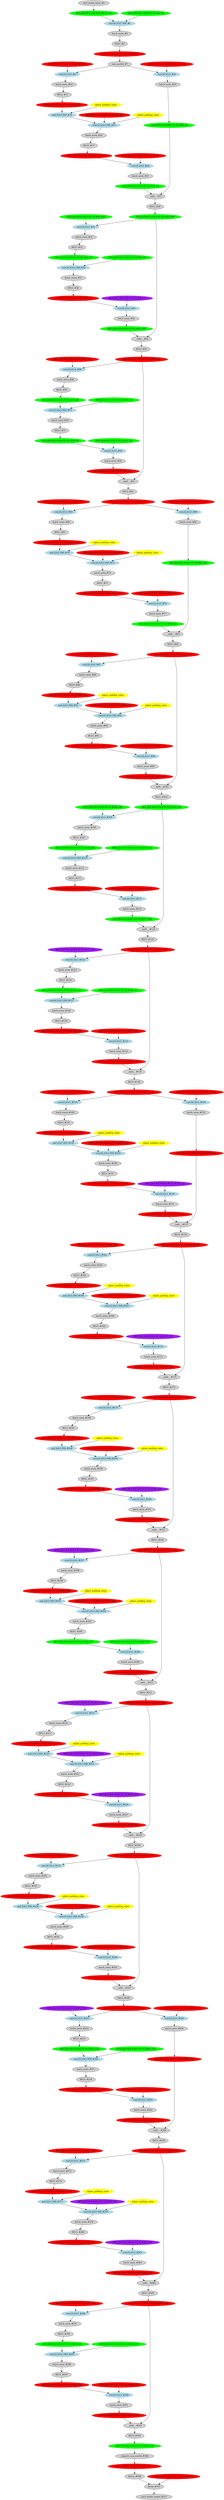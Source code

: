 strict digraph  {
"0 /nncf_model_input" [id=0, label="nncf_model_input_#0", scope="", style=filled, type=nncf_model_input];
"1 AsymmetricQuantizer/asymmetric_quantize" [color=green, id=1, label="AFQ_[B:8 M:A SGN:S PC:N]_#1_G2", scope=AsymmetricQuantizer, style=filled, type=asymmetric_quantize];
"2 ResNet/NNCFConv2d[conv1]/ModuleDict[pre_ops]/UpdateWeight[0]/SymmetricQuantizer[op]/symmetric_quantize" [color=green, id=2, label="WFQ_[B:8 M:S SGN:S PC:Y]_#2_G2", scope="ResNet/NNCFConv2d[conv1]/ModuleDict[pre_ops]/UpdateWeight[0]/SymmetricQuantizer[op]", style=filled, type=symmetric_quantize];
"3 ResNet/NNCFConv2d[conv1]/conv2d" [color=lightblue, id=3, label="conv2d_k7x7_PAD_#3", scope="ResNet/NNCFConv2d[conv1]", style=filled, type=conv2d];
"4 ResNet/BatchNorm2d[bn1]/batch_norm" [id=4, label="batch_norm_#4", scope="ResNet/BatchNorm2d[bn1]", style=filled, type=batch_norm];
"5 ResNet/ReLU[relu]/RELU" [id=5, label="RELU_#5", scope="ResNet/ReLU[relu]", style=filled, type=RELU];
"6 ResNet/ReLU[relu]/SymmetricQuantizer/symmetric_quantize" [color=red, id=6, label="AFQ_[B:4 M:S SGN:U PC:N]_#6_G39", scope="ResNet/ReLU[relu]/SymmetricQuantizer", style=filled, type=symmetric_quantize];
"7 ResNet/MaxPool2d[maxpool]/max_pool2d" [id=7, label="max_pool2d_#7", scope="ResNet/MaxPool2d[maxpool]", style=filled, type=max_pool2d];
"8 ResNet/Sequential[layer1]/Bottleneck[0]/NNCFConv2d[conv1]/ModuleDict[pre_ops]/UpdateWeight[0]/SymmetricQuantizer[op]/symmetric_quantize" [color=red, id=8, label="WFQ_[B:4 M:S SGN:S PC:Y]_#8_G39", scope="ResNet/Sequential[layer1]/Bottleneck[0]/NNCFConv2d[conv1]/ModuleDict[pre_ops]/UpdateWeight[0]/SymmetricQuantizer[op]", style=filled, type=symmetric_quantize];
"9 ResNet/Sequential[layer1]/Bottleneck[0]/NNCFConv2d[conv1]/conv2d" [color=lightblue, id=9, label="conv2d_k1x1_#9", scope="ResNet/Sequential[layer1]/Bottleneck[0]/NNCFConv2d[conv1]", style=filled, type=conv2d];
"10 ResNet/Sequential[layer1]/Bottleneck[0]/BatchNorm2d[bn1]/batch_norm" [id=10, label="batch_norm_#10", scope="ResNet/Sequential[layer1]/Bottleneck[0]/BatchNorm2d[bn1]", style=filled, type=batch_norm];
"11 ResNet/Sequential[layer1]/Bottleneck[0]/ReLU[relu]/RELU" [id=11, label="RELU_#11", scope="ResNet/Sequential[layer1]/Bottleneck[0]/ReLU[relu]", style=filled, type=RELU];
"12 ResNet/Sequential[layer1]/Bottleneck[0]/ReLU[relu]/SymmetricQuantizer/symmetric_quantize" [color=red, id=12, label="AFQ_[B:4 M:S SGN:U PC:N]_#12_G3", scope="ResNet/Sequential[layer1]/Bottleneck[0]/ReLU[relu]/SymmetricQuantizer", style=filled, type=symmetric_quantize];
"13 ResNet/Sequential[layer1]/Bottleneck[0]/NNCFConv2d[conv2]/ModuleDict[pre_ops]/UpdateWeight[1]/SymmetricQuantizer[op]/symmetric_quantize" [color=red, id=13, label="WFQ_[B:4 M:S SGN:S PC:Y]_#13_G3", scope="ResNet/Sequential[layer1]/Bottleneck[0]/NNCFConv2d[conv2]/ModuleDict[pre_ops]/UpdateWeight[1]/SymmetricQuantizer[op]", style=filled, type=symmetric_quantize];
"14 ResNet/Sequential[layer1]/Bottleneck[0]/NNCFConv2d[conv2]/pad" [color=lightblue, id=14, label="pad_k3x3_PAD_#14", scope="ResNet/Sequential[layer1]/Bottleneck[0]/NNCFConv2d[conv2]", style=filled, type=pad];
"15 ResNet/Sequential[layer1]/Bottleneck[0]/NNCFConv2d[conv2]/conv2d" [color=lightblue, id=15, label="conv2d_k3x3_PAD_#15", scope="ResNet/Sequential[layer1]/Bottleneck[0]/NNCFConv2d[conv2]", style=filled, type=conv2d];
"16 ResNet/Sequential[layer1]/Bottleneck[0]/BatchNorm2d[bn2]/batch_norm" [id=16, label="batch_norm_#16", scope="ResNet/Sequential[layer1]/Bottleneck[0]/BatchNorm2d[bn2]", style=filled, type=batch_norm];
"17 ResNet/Sequential[layer1]/Bottleneck[0]/ReLU[relu]/RELU" [id=17, label="RELU_#17", scope="ResNet/Sequential[layer1]/Bottleneck[0]/ReLU[relu]", style=filled, type=RELU];
"18 ResNet/Sequential[layer1]/Bottleneck[0]/ReLU[relu]/SymmetricQuantizer/symmetric_quantize" [color=red, id=18, label="AFQ_[B:4 M:S SGN:U PC:N]_#18_G4", scope="ResNet/Sequential[layer1]/Bottleneck[0]/ReLU[relu]/SymmetricQuantizer", style=filled, type=symmetric_quantize];
"19 ResNet/Sequential[layer1]/Bottleneck[0]/NNCFConv2d[conv3]/ModuleDict[pre_ops]/UpdateWeight[0]/SymmetricQuantizer[op]/symmetric_quantize" [color=red, id=19, label="WFQ_[B:4 M:S SGN:S PC:Y]_#19_G4", scope="ResNet/Sequential[layer1]/Bottleneck[0]/NNCFConv2d[conv3]/ModuleDict[pre_ops]/UpdateWeight[0]/SymmetricQuantizer[op]", style=filled, type=symmetric_quantize];
"20 ResNet/Sequential[layer1]/Bottleneck[0]/NNCFConv2d[conv3]/conv2d" [color=lightblue, id=20, label="conv2d_k1x1_#20", scope="ResNet/Sequential[layer1]/Bottleneck[0]/NNCFConv2d[conv3]", style=filled, type=conv2d];
"21 ResNet/Sequential[layer1]/Bottleneck[0]/BatchNorm2d[bn3]/batch_norm" [id=21, label="batch_norm_#21", scope="ResNet/Sequential[layer1]/Bottleneck[0]/BatchNorm2d[bn3]", style=filled, type=batch_norm];
"22 ResNet/Sequential[layer1]/Bottleneck[0]/BatchNorm2d[bn3]/AsymmetricQuantizer/asymmetric_quantize" [color=green, id=22, label="AFQ_[B:8 M:A SGN:S PC:N]_#22_G5", scope="ResNet/Sequential[layer1]/Bottleneck[0]/BatchNorm2d[bn3]/AsymmetricQuantizer", style=filled, type=asymmetric_quantize];
"23 ResNet/Sequential[layer1]/Bottleneck[0]/Sequential[downsample]/NNCFConv2d[0]/ModuleDict[pre_ops]/UpdateWeight[0]/SymmetricQuantizer[op]/symmetric_quantize" [color=red, id=23, label="WFQ_[B:4 M:S SGN:S PC:Y]_#23_G39", scope="ResNet/Sequential[layer1]/Bottleneck[0]/Sequential[downsample]/NNCFConv2d[0]/ModuleDict[pre_ops]/UpdateWeight[0]/SymmetricQuantizer[op]", style=filled, type=symmetric_quantize];
"24 ResNet/Sequential[layer1]/Bottleneck[0]/Sequential[downsample]/NNCFConv2d[0]/conv2d" [color=lightblue, id=24, label="conv2d_k1x1_#24", scope="ResNet/Sequential[layer1]/Bottleneck[0]/Sequential[downsample]/NNCFConv2d[0]", style=filled, type=conv2d];
"25 ResNet/Sequential[layer1]/Bottleneck[0]/Sequential[downsample]/BatchNorm2d[1]/batch_norm" [id=25, label="batch_norm_#25", scope="ResNet/Sequential[layer1]/Bottleneck[0]/Sequential[downsample]/BatchNorm2d[1]", style=filled, type=batch_norm];
"26 ResNet/Sequential[layer1]/Bottleneck[0]/Sequential[downsample]/BatchNorm2d[1]/AsymmetricQuantizer/asymmetric_quantize" [color=green, id=26, label="AFQ_[B:8 M:A SGN:S PC:N]_#26_G5", scope="ResNet/Sequential[layer1]/Bottleneck[0]/Sequential[downsample]/BatchNorm2d[1]/AsymmetricQuantizer", style=filled, type=asymmetric_quantize];
"27 ResNet/Sequential[layer1]/Bottleneck[0]/__iadd__" [id=27, label="__iadd___#27", scope="ResNet/Sequential[layer1]/Bottleneck[0]", style=filled, type=__iadd__];
"28 ResNet/Sequential[layer1]/Bottleneck[0]/ReLU[relu]/RELU" [id=28, label="RELU_#28", scope="ResNet/Sequential[layer1]/Bottleneck[0]/ReLU[relu]", style=filled, type=RELU];
"29 ResNet/Sequential[layer1]/Bottleneck[0]/ReLU[relu]/AsymmetricQuantizer/asymmetric_quantize" [color=green, id=29, label="AFQ_[B:8 M:A SGN:S PC:N]_#29_G40", scope="ResNet/Sequential[layer1]/Bottleneck[0]/ReLU[relu]/AsymmetricQuantizer", style=filled, type=asymmetric_quantize];
"30 ResNet/Sequential[layer1]/Bottleneck[1]/NNCFConv2d[conv1]/ModuleDict[pre_ops]/UpdateWeight[0]/SymmetricQuantizer[op]/symmetric_quantize" [color=green, id=30, label="WFQ_[B:8 M:S SGN:S PC:Y]_#30_G40", scope="ResNet/Sequential[layer1]/Bottleneck[1]/NNCFConv2d[conv1]/ModuleDict[pre_ops]/UpdateWeight[0]/SymmetricQuantizer[op]", style=filled, type=symmetric_quantize];
"31 ResNet/Sequential[layer1]/Bottleneck[1]/NNCFConv2d[conv1]/conv2d" [color=lightblue, id=31, label="conv2d_k1x1_#31", scope="ResNet/Sequential[layer1]/Bottleneck[1]/NNCFConv2d[conv1]", style=filled, type=conv2d];
"32 ResNet/Sequential[layer1]/Bottleneck[1]/BatchNorm2d[bn1]/batch_norm" [id=32, label="batch_norm_#32", scope="ResNet/Sequential[layer1]/Bottleneck[1]/BatchNorm2d[bn1]", style=filled, type=batch_norm];
"33 ResNet/Sequential[layer1]/Bottleneck[1]/ReLU[relu]/RELU" [id=33, label="RELU_#33", scope="ResNet/Sequential[layer1]/Bottleneck[1]/ReLU[relu]", style=filled, type=RELU];
"34 ResNet/Sequential[layer1]/Bottleneck[1]/ReLU[relu]/AsymmetricQuantizer/asymmetric_quantize" [color=green, id=34, label="AFQ_[B:8 M:A SGN:S PC:N]_#34_G6", scope="ResNet/Sequential[layer1]/Bottleneck[1]/ReLU[relu]/AsymmetricQuantizer", style=filled, type=asymmetric_quantize];
"35 ResNet/Sequential[layer1]/Bottleneck[1]/NNCFConv2d[conv2]/ModuleDict[pre_ops]/UpdateWeight[0]/SymmetricQuantizer[op]/symmetric_quantize" [color=green, id=35, label="WFQ_[B:8 M:S SGN:S PC:Y]_#35_G6", scope="ResNet/Sequential[layer1]/Bottleneck[1]/NNCFConv2d[conv2]/ModuleDict[pre_ops]/UpdateWeight[0]/SymmetricQuantizer[op]", style=filled, type=symmetric_quantize];
"36 ResNet/Sequential[layer1]/Bottleneck[1]/NNCFConv2d[conv2]/conv2d" [color=lightblue, id=36, label="conv2d_k3x3_PAD_#36", scope="ResNet/Sequential[layer1]/Bottleneck[1]/NNCFConv2d[conv2]", style=filled, type=conv2d];
"37 ResNet/Sequential[layer1]/Bottleneck[1]/BatchNorm2d[bn2]/batch_norm" [id=37, label="batch_norm_#37", scope="ResNet/Sequential[layer1]/Bottleneck[1]/BatchNorm2d[bn2]", style=filled, type=batch_norm];
"38 ResNet/Sequential[layer1]/Bottleneck[1]/ReLU[relu]/RELU" [id=38, label="RELU_#38", scope="ResNet/Sequential[layer1]/Bottleneck[1]/ReLU[relu]", style=filled, type=RELU];
"39 ResNet/Sequential[layer1]/Bottleneck[1]/ReLU[relu]/SymmetricQuantizer/symmetric_quantize" [color=red, id=39, label="AFQ_[B:4 M:S SGN:U PC:N]_#39_G7", scope="ResNet/Sequential[layer1]/Bottleneck[1]/ReLU[relu]/SymmetricQuantizer", style=filled, type=symmetric_quantize];
"40 ResNet/Sequential[layer1]/Bottleneck[1]/NNCFConv2d[conv3]/ModuleDict[pre_ops]/UpdateWeight[0]/SymmetricQuantizer[op]/symmetric_quantize" [color=purple, id=40, label="WFQ_[B:2 M:S SGN:S PC:Y]_#40_G7", scope="ResNet/Sequential[layer1]/Bottleneck[1]/NNCFConv2d[conv3]/ModuleDict[pre_ops]/UpdateWeight[0]/SymmetricQuantizer[op]", style=filled, type=symmetric_quantize];
"41 ResNet/Sequential[layer1]/Bottleneck[1]/NNCFConv2d[conv3]/conv2d" [color=lightblue, id=41, label="conv2d_k1x1_#41", scope="ResNet/Sequential[layer1]/Bottleneck[1]/NNCFConv2d[conv3]", style=filled, type=conv2d];
"42 ResNet/Sequential[layer1]/Bottleneck[1]/BatchNorm2d[bn3]/batch_norm" [id=42, label="batch_norm_#42", scope="ResNet/Sequential[layer1]/Bottleneck[1]/BatchNorm2d[bn3]", style=filled, type=batch_norm];
"43 ResNet/Sequential[layer1]/Bottleneck[1]/BatchNorm2d[bn3]/AsymmetricQuantizer/asymmetric_quantize" [color=green, id=43, label="AFQ_[B:8 M:A SGN:S PC:N]_#43_G40", scope="ResNet/Sequential[layer1]/Bottleneck[1]/BatchNorm2d[bn3]/AsymmetricQuantizer", style=filled, type=asymmetric_quantize];
"44 ResNet/Sequential[layer1]/Bottleneck[1]/__iadd__" [id=44, label="__iadd___#44", scope="ResNet/Sequential[layer1]/Bottleneck[1]", style=filled, type=__iadd__];
"45 ResNet/Sequential[layer1]/Bottleneck[1]/ReLU[relu]/RELU" [id=45, label="RELU_#45", scope="ResNet/Sequential[layer1]/Bottleneck[1]/ReLU[relu]", style=filled, type=RELU];
"46 ResNet/Sequential[layer1]/Bottleneck[1]/ReLU[relu]/SymmetricQuantizer/symmetric_quantize" [color=red, id=46, label="AFQ_[B:4 M:S SGN:S PC:N]_#46_G41", scope="ResNet/Sequential[layer1]/Bottleneck[1]/ReLU[relu]/SymmetricQuantizer", style=filled, type=symmetric_quantize];
"47 ResNet/Sequential[layer1]/Bottleneck[2]/NNCFConv2d[conv1]/ModuleDict[pre_ops]/UpdateWeight[0]/SymmetricQuantizer[op]/symmetric_quantize" [color=red, id=47, label="WFQ_[B:4 M:S SGN:S PC:Y]_#47_G41", scope="ResNet/Sequential[layer1]/Bottleneck[2]/NNCFConv2d[conv1]/ModuleDict[pre_ops]/UpdateWeight[0]/SymmetricQuantizer[op]", style=filled, type=symmetric_quantize];
"48 ResNet/Sequential[layer1]/Bottleneck[2]/NNCFConv2d[conv1]/conv2d" [color=lightblue, id=48, label="conv2d_k1x1_#48", scope="ResNet/Sequential[layer1]/Bottleneck[2]/NNCFConv2d[conv1]", style=filled, type=conv2d];
"49 ResNet/Sequential[layer1]/Bottleneck[2]/BatchNorm2d[bn1]/batch_norm" [id=49, label="batch_norm_#49", scope="ResNet/Sequential[layer1]/Bottleneck[2]/BatchNorm2d[bn1]", style=filled, type=batch_norm];
"50 ResNet/Sequential[layer1]/Bottleneck[2]/ReLU[relu]/RELU" [id=50, label="RELU_#50", scope="ResNet/Sequential[layer1]/Bottleneck[2]/ReLU[relu]", style=filled, type=RELU];
"51 ResNet/Sequential[layer1]/Bottleneck[2]/ReLU[relu]/AsymmetricQuantizer/asymmetric_quantize" [color=green, id=51, label="AFQ_[B:8 M:A SGN:S PC:N]_#51_G8", scope="ResNet/Sequential[layer1]/Bottleneck[2]/ReLU[relu]/AsymmetricQuantizer", style=filled, type=asymmetric_quantize];
"52 ResNet/Sequential[layer1]/Bottleneck[2]/NNCFConv2d[conv2]/ModuleDict[pre_ops]/UpdateWeight[0]/SymmetricQuantizer[op]/symmetric_quantize" [color=green, id=52, label="WFQ_[B:8 M:S SGN:S PC:Y]_#52_G8", scope="ResNet/Sequential[layer1]/Bottleneck[2]/NNCFConv2d[conv2]/ModuleDict[pre_ops]/UpdateWeight[0]/SymmetricQuantizer[op]", style=filled, type=symmetric_quantize];
"53 ResNet/Sequential[layer1]/Bottleneck[2]/NNCFConv2d[conv2]/conv2d" [color=lightblue, id=53, label="conv2d_k3x3_PAD_#53", scope="ResNet/Sequential[layer1]/Bottleneck[2]/NNCFConv2d[conv2]", style=filled, type=conv2d];
"54 ResNet/Sequential[layer1]/Bottleneck[2]/BatchNorm2d[bn2]/batch_norm" [id=54, label="batch_norm_#54", scope="ResNet/Sequential[layer1]/Bottleneck[2]/BatchNorm2d[bn2]", style=filled, type=batch_norm];
"55 ResNet/Sequential[layer1]/Bottleneck[2]/ReLU[relu]/RELU" [id=55, label="RELU_#55", scope="ResNet/Sequential[layer1]/Bottleneck[2]/ReLU[relu]", style=filled, type=RELU];
"56 ResNet/Sequential[layer1]/Bottleneck[2]/ReLU[relu]/AsymmetricQuantizer/asymmetric_quantize" [color=green, id=56, label="AFQ_[B:8 M:A SGN:S PC:N]_#56_G9", scope="ResNet/Sequential[layer1]/Bottleneck[2]/ReLU[relu]/AsymmetricQuantizer", style=filled, type=asymmetric_quantize];
"57 ResNet/Sequential[layer1]/Bottleneck[2]/NNCFConv2d[conv3]/ModuleDict[pre_ops]/UpdateWeight[0]/SymmetricQuantizer[op]/symmetric_quantize" [color=green, id=57, label="WFQ_[B:8 M:S SGN:S PC:Y]_#57_G9", scope="ResNet/Sequential[layer1]/Bottleneck[2]/NNCFConv2d[conv3]/ModuleDict[pre_ops]/UpdateWeight[0]/SymmetricQuantizer[op]", style=filled, type=symmetric_quantize];
"58 ResNet/Sequential[layer1]/Bottleneck[2]/NNCFConv2d[conv3]/conv2d" [color=lightblue, id=58, label="conv2d_k1x1_#58", scope="ResNet/Sequential[layer1]/Bottleneck[2]/NNCFConv2d[conv3]", style=filled, type=conv2d];
"59 ResNet/Sequential[layer1]/Bottleneck[2]/BatchNorm2d[bn3]/batch_norm" [id=59, label="batch_norm_#59", scope="ResNet/Sequential[layer1]/Bottleneck[2]/BatchNorm2d[bn3]", style=filled, type=batch_norm];
"60 ResNet/Sequential[layer1]/Bottleneck[2]/BatchNorm2d[bn3]/SymmetricQuantizer/symmetric_quantize" [color=red, id=60, label="AFQ_[B:4 M:S SGN:S PC:N]_#60_G41", scope="ResNet/Sequential[layer1]/Bottleneck[2]/BatchNorm2d[bn3]/SymmetricQuantizer", style=filled, type=symmetric_quantize];
"61 ResNet/Sequential[layer1]/Bottleneck[2]/__iadd__" [id=61, label="__iadd___#61", scope="ResNet/Sequential[layer1]/Bottleneck[2]", style=filled, type=__iadd__];
"62 ResNet/Sequential[layer1]/Bottleneck[2]/ReLU[relu]/RELU" [id=62, label="RELU_#62", scope="ResNet/Sequential[layer1]/Bottleneck[2]/ReLU[relu]", style=filled, type=RELU];
"63 ResNet/Sequential[layer1]/Bottleneck[2]/ReLU[relu]/SymmetricQuantizer/symmetric_quantize" [color=red, id=63, label="AFQ_[B:4 M:S SGN:U PC:N]_#63_G42", scope="ResNet/Sequential[layer1]/Bottleneck[2]/ReLU[relu]/SymmetricQuantizer", style=filled, type=symmetric_quantize];
"64 ResNet/Sequential[layer2]/Bottleneck[0]/NNCFConv2d[conv1]/ModuleDict[pre_ops]/UpdateWeight[0]/SymmetricQuantizer[op]/symmetric_quantize" [color=red, id=64, label="WFQ_[B:4 M:S SGN:S PC:Y]_#64_G42", scope="ResNet/Sequential[layer2]/Bottleneck[0]/NNCFConv2d[conv1]/ModuleDict[pre_ops]/UpdateWeight[0]/SymmetricQuantizer[op]", style=filled, type=symmetric_quantize];
"65 ResNet/Sequential[layer2]/Bottleneck[0]/NNCFConv2d[conv1]/conv2d" [color=lightblue, id=65, label="conv2d_k1x1_#65", scope="ResNet/Sequential[layer2]/Bottleneck[0]/NNCFConv2d[conv1]", style=filled, type=conv2d];
"66 ResNet/Sequential[layer2]/Bottleneck[0]/BatchNorm2d[bn1]/batch_norm" [id=66, label="batch_norm_#66", scope="ResNet/Sequential[layer2]/Bottleneck[0]/BatchNorm2d[bn1]", style=filled, type=batch_norm];
"67 ResNet/Sequential[layer2]/Bottleneck[0]/ReLU[relu]/RELU" [id=67, label="RELU_#67", scope="ResNet/Sequential[layer2]/Bottleneck[0]/ReLU[relu]", style=filled, type=RELU];
"68 ResNet/Sequential[layer2]/Bottleneck[0]/ReLU[relu]/SymmetricQuantizer/symmetric_quantize" [color=red, id=68, label="AFQ_[B:4 M:S SGN:U PC:N]_#68_G10", scope="ResNet/Sequential[layer2]/Bottleneck[0]/ReLU[relu]/SymmetricQuantizer", style=filled, type=symmetric_quantize];
"69 ResNet/Sequential[layer2]/Bottleneck[0]/NNCFConv2d[conv2]/ModuleDict[pre_ops]/UpdateWeight[1]/SymmetricQuantizer[op]/symmetric_quantize" [color=red, id=69, label="WFQ_[B:4 M:S SGN:S PC:Y]_#69_G10", scope="ResNet/Sequential[layer2]/Bottleneck[0]/NNCFConv2d[conv2]/ModuleDict[pre_ops]/UpdateWeight[1]/SymmetricQuantizer[op]", style=filled, type=symmetric_quantize];
"70 ResNet/Sequential[layer2]/Bottleneck[0]/NNCFConv2d[conv2]/pad" [color=lightblue, id=70, label="pad_k3x3_PAD_#70", scope="ResNet/Sequential[layer2]/Bottleneck[0]/NNCFConv2d[conv2]", style=filled, type=pad];
"71 ResNet/Sequential[layer2]/Bottleneck[0]/NNCFConv2d[conv2]/conv2d" [color=lightblue, id=71, label="conv2d_k3x3_PAD_#71", scope="ResNet/Sequential[layer2]/Bottleneck[0]/NNCFConv2d[conv2]", style=filled, type=conv2d];
"72 ResNet/Sequential[layer2]/Bottleneck[0]/BatchNorm2d[bn2]/batch_norm" [id=72, label="batch_norm_#72", scope="ResNet/Sequential[layer2]/Bottleneck[0]/BatchNorm2d[bn2]", style=filled, type=batch_norm];
"73 ResNet/Sequential[layer2]/Bottleneck[0]/ReLU[relu]/RELU" [id=73, label="RELU_#73", scope="ResNet/Sequential[layer2]/Bottleneck[0]/ReLU[relu]", style=filled, type=RELU];
"74 ResNet/Sequential[layer2]/Bottleneck[0]/ReLU[relu]/SymmetricQuantizer/symmetric_quantize" [color=red, id=74, label="AFQ_[B:4 M:S SGN:U PC:N]_#74_G11", scope="ResNet/Sequential[layer2]/Bottleneck[0]/ReLU[relu]/SymmetricQuantizer", style=filled, type=symmetric_quantize];
"75 ResNet/Sequential[layer2]/Bottleneck[0]/NNCFConv2d[conv3]/ModuleDict[pre_ops]/UpdateWeight[0]/SymmetricQuantizer[op]/symmetric_quantize" [color=red, id=75, label="WFQ_[B:4 M:S SGN:S PC:Y]_#75_G11", scope="ResNet/Sequential[layer2]/Bottleneck[0]/NNCFConv2d[conv3]/ModuleDict[pre_ops]/UpdateWeight[0]/SymmetricQuantizer[op]", style=filled, type=symmetric_quantize];
"76 ResNet/Sequential[layer2]/Bottleneck[0]/NNCFConv2d[conv3]/conv2d" [color=lightblue, id=76, label="conv2d_k1x1_#76", scope="ResNet/Sequential[layer2]/Bottleneck[0]/NNCFConv2d[conv3]", style=filled, type=conv2d];
"77 ResNet/Sequential[layer2]/Bottleneck[0]/BatchNorm2d[bn3]/batch_norm" [id=77, label="batch_norm_#77", scope="ResNet/Sequential[layer2]/Bottleneck[0]/BatchNorm2d[bn3]", style=filled, type=batch_norm];
"78 ResNet/Sequential[layer2]/Bottleneck[0]/BatchNorm2d[bn3]/AsymmetricQuantizer/asymmetric_quantize" [color=green, id=78, label="AFQ_[B:8 M:A SGN:S PC:N]_#78_G12", scope="ResNet/Sequential[layer2]/Bottleneck[0]/BatchNorm2d[bn3]/AsymmetricQuantizer", style=filled, type=asymmetric_quantize];
"79 ResNet/Sequential[layer2]/Bottleneck[0]/Sequential[downsample]/NNCFConv2d[0]/ModuleDict[pre_ops]/UpdateWeight[0]/SymmetricQuantizer[op]/symmetric_quantize" [color=red, id=79, label="WFQ_[B:4 M:S SGN:S PC:Y]_#79_G42", scope="ResNet/Sequential[layer2]/Bottleneck[0]/Sequential[downsample]/NNCFConv2d[0]/ModuleDict[pre_ops]/UpdateWeight[0]/SymmetricQuantizer[op]", style=filled, type=symmetric_quantize];
"80 ResNet/Sequential[layer2]/Bottleneck[0]/Sequential[downsample]/NNCFConv2d[0]/conv2d" [color=lightblue, id=80, label="conv2d_k1x1_#80", scope="ResNet/Sequential[layer2]/Bottleneck[0]/Sequential[downsample]/NNCFConv2d[0]", style=filled, type=conv2d];
"81 ResNet/Sequential[layer2]/Bottleneck[0]/Sequential[downsample]/BatchNorm2d[1]/batch_norm" [id=81, label="batch_norm_#81", scope="ResNet/Sequential[layer2]/Bottleneck[0]/Sequential[downsample]/BatchNorm2d[1]", style=filled, type=batch_norm];
"82 ResNet/Sequential[layer2]/Bottleneck[0]/Sequential[downsample]/BatchNorm2d[1]/AsymmetricQuantizer/asymmetric_quantize" [color=green, id=82, label="AFQ_[B:8 M:A SGN:S PC:N]_#82_G12", scope="ResNet/Sequential[layer2]/Bottleneck[0]/Sequential[downsample]/BatchNorm2d[1]/AsymmetricQuantizer", style=filled, type=asymmetric_quantize];
"83 ResNet/Sequential[layer2]/Bottleneck[0]/__iadd__" [id=83, label="__iadd___#83", scope="ResNet/Sequential[layer2]/Bottleneck[0]", style=filled, type=__iadd__];
"84 ResNet/Sequential[layer2]/Bottleneck[0]/ReLU[relu]/RELU" [id=84, label="RELU_#84", scope="ResNet/Sequential[layer2]/Bottleneck[0]/ReLU[relu]", style=filled, type=RELU];
"85 ResNet/Sequential[layer2]/Bottleneck[0]/ReLU[relu]/SymmetricQuantizer/symmetric_quantize" [color=red, id=85, label="AFQ_[B:4 M:S SGN:S PC:N]_#85_G43", scope="ResNet/Sequential[layer2]/Bottleneck[0]/ReLU[relu]/SymmetricQuantizer", style=filled, type=symmetric_quantize];
"86 ResNet/Sequential[layer2]/Bottleneck[1]/NNCFConv2d[conv1]/ModuleDict[pre_ops]/UpdateWeight[0]/SymmetricQuantizer[op]/symmetric_quantize" [color=red, id=86, label="WFQ_[B:4 M:S SGN:S PC:Y]_#86_G43", scope="ResNet/Sequential[layer2]/Bottleneck[1]/NNCFConv2d[conv1]/ModuleDict[pre_ops]/UpdateWeight[0]/SymmetricQuantizer[op]", style=filled, type=symmetric_quantize];
"87 ResNet/Sequential[layer2]/Bottleneck[1]/NNCFConv2d[conv1]/conv2d" [color=lightblue, id=87, label="conv2d_k1x1_#87", scope="ResNet/Sequential[layer2]/Bottleneck[1]/NNCFConv2d[conv1]", style=filled, type=conv2d];
"88 ResNet/Sequential[layer2]/Bottleneck[1]/BatchNorm2d[bn1]/batch_norm" [id=88, label="batch_norm_#88", scope="ResNet/Sequential[layer2]/Bottleneck[1]/BatchNorm2d[bn1]", style=filled, type=batch_norm];
"89 ResNet/Sequential[layer2]/Bottleneck[1]/ReLU[relu]/RELU" [id=89, label="RELU_#89", scope="ResNet/Sequential[layer2]/Bottleneck[1]/ReLU[relu]", style=filled, type=RELU];
"90 ResNet/Sequential[layer2]/Bottleneck[1]/ReLU[relu]/SymmetricQuantizer/symmetric_quantize" [color=red, id=90, label="AFQ_[B:4 M:S SGN:U PC:N]_#90_G13", scope="ResNet/Sequential[layer2]/Bottleneck[1]/ReLU[relu]/SymmetricQuantizer", style=filled, type=symmetric_quantize];
"91 ResNet/Sequential[layer2]/Bottleneck[1]/NNCFConv2d[conv2]/ModuleDict[pre_ops]/UpdateWeight[1]/SymmetricQuantizer[op]/symmetric_quantize" [color=red, id=91, label="WFQ_[B:4 M:S SGN:S PC:Y]_#91_G13", scope="ResNet/Sequential[layer2]/Bottleneck[1]/NNCFConv2d[conv2]/ModuleDict[pre_ops]/UpdateWeight[1]/SymmetricQuantizer[op]", style=filled, type=symmetric_quantize];
"92 ResNet/Sequential[layer2]/Bottleneck[1]/NNCFConv2d[conv2]/pad" [color=lightblue, id=92, label="pad_k3x3_PAD_#92", scope="ResNet/Sequential[layer2]/Bottleneck[1]/NNCFConv2d[conv2]", style=filled, type=pad];
"93 ResNet/Sequential[layer2]/Bottleneck[1]/NNCFConv2d[conv2]/conv2d" [color=lightblue, id=93, label="conv2d_k3x3_PAD_#93", scope="ResNet/Sequential[layer2]/Bottleneck[1]/NNCFConv2d[conv2]", style=filled, type=conv2d];
"94 ResNet/Sequential[layer2]/Bottleneck[1]/BatchNorm2d[bn2]/batch_norm" [id=94, label="batch_norm_#94", scope="ResNet/Sequential[layer2]/Bottleneck[1]/BatchNorm2d[bn2]", style=filled, type=batch_norm];
"95 ResNet/Sequential[layer2]/Bottleneck[1]/ReLU[relu]/RELU" [id=95, label="RELU_#95", scope="ResNet/Sequential[layer2]/Bottleneck[1]/ReLU[relu]", style=filled, type=RELU];
"96 ResNet/Sequential[layer2]/Bottleneck[1]/ReLU[relu]/SymmetricQuantizer/symmetric_quantize" [color=red, id=96, label="AFQ_[B:4 M:S SGN:U PC:N]_#96_G14", scope="ResNet/Sequential[layer2]/Bottleneck[1]/ReLU[relu]/SymmetricQuantizer", style=filled, type=symmetric_quantize];
"97 ResNet/Sequential[layer2]/Bottleneck[1]/NNCFConv2d[conv3]/ModuleDict[pre_ops]/UpdateWeight[0]/SymmetricQuantizer[op]/symmetric_quantize" [color=red, id=97, label="WFQ_[B:4 M:S SGN:S PC:Y]_#97_G14", scope="ResNet/Sequential[layer2]/Bottleneck[1]/NNCFConv2d[conv3]/ModuleDict[pre_ops]/UpdateWeight[0]/SymmetricQuantizer[op]", style=filled, type=symmetric_quantize];
"98 ResNet/Sequential[layer2]/Bottleneck[1]/NNCFConv2d[conv3]/conv2d" [color=lightblue, id=98, label="conv2d_k1x1_#98", scope="ResNet/Sequential[layer2]/Bottleneck[1]/NNCFConv2d[conv3]", style=filled, type=conv2d];
"99 ResNet/Sequential[layer2]/Bottleneck[1]/BatchNorm2d[bn3]/batch_norm" [id=99, label="batch_norm_#99", scope="ResNet/Sequential[layer2]/Bottleneck[1]/BatchNorm2d[bn3]", style=filled, type=batch_norm];
"100 ResNet/Sequential[layer2]/Bottleneck[1]/BatchNorm2d[bn3]/SymmetricQuantizer/symmetric_quantize" [color=red, id=100, label="AFQ_[B:4 M:S SGN:S PC:N]_#100_G43", scope="ResNet/Sequential[layer2]/Bottleneck[1]/BatchNorm2d[bn3]/SymmetricQuantizer", style=filled, type=symmetric_quantize];
"101 ResNet/Sequential[layer2]/Bottleneck[1]/__iadd__" [id=101, label="__iadd___#101", scope="ResNet/Sequential[layer2]/Bottleneck[1]", style=filled, type=__iadd__];
"102 ResNet/Sequential[layer2]/Bottleneck[1]/ReLU[relu]/RELU" [id=102, label="RELU_#102", scope="ResNet/Sequential[layer2]/Bottleneck[1]/ReLU[relu]", style=filled, type=RELU];
"103 ResNet/Sequential[layer2]/Bottleneck[1]/ReLU[relu]/AsymmetricQuantizer/asymmetric_quantize" [color=green, id=103, label="AFQ_[B:8 M:A SGN:S PC:N]_#103_G44", scope="ResNet/Sequential[layer2]/Bottleneck[1]/ReLU[relu]/AsymmetricQuantizer", style=filled, type=asymmetric_quantize];
"104 ResNet/Sequential[layer2]/Bottleneck[2]/NNCFConv2d[conv1]/ModuleDict[pre_ops]/UpdateWeight[0]/SymmetricQuantizer[op]/symmetric_quantize" [color=green, id=104, label="WFQ_[B:8 M:S SGN:S PC:Y]_#104_G44", scope="ResNet/Sequential[layer2]/Bottleneck[2]/NNCFConv2d[conv1]/ModuleDict[pre_ops]/UpdateWeight[0]/SymmetricQuantizer[op]", style=filled, type=symmetric_quantize];
"105 ResNet/Sequential[layer2]/Bottleneck[2]/NNCFConv2d[conv1]/conv2d" [color=lightblue, id=105, label="conv2d_k1x1_#105", scope="ResNet/Sequential[layer2]/Bottleneck[2]/NNCFConv2d[conv1]", style=filled, type=conv2d];
"106 ResNet/Sequential[layer2]/Bottleneck[2]/BatchNorm2d[bn1]/batch_norm" [id=106, label="batch_norm_#106", scope="ResNet/Sequential[layer2]/Bottleneck[2]/BatchNorm2d[bn1]", style=filled, type=batch_norm];
"107 ResNet/Sequential[layer2]/Bottleneck[2]/ReLU[relu]/RELU" [id=107, label="RELU_#107", scope="ResNet/Sequential[layer2]/Bottleneck[2]/ReLU[relu]", style=filled, type=RELU];
"108 ResNet/Sequential[layer2]/Bottleneck[2]/ReLU[relu]/AsymmetricQuantizer/asymmetric_quantize" [color=green, id=108, label="AFQ_[B:8 M:A SGN:S PC:N]_#108_G15", scope="ResNet/Sequential[layer2]/Bottleneck[2]/ReLU[relu]/AsymmetricQuantizer", style=filled, type=asymmetric_quantize];
"109 ResNet/Sequential[layer2]/Bottleneck[2]/NNCFConv2d[conv2]/ModuleDict[pre_ops]/UpdateWeight[0]/SymmetricQuantizer[op]/symmetric_quantize" [color=green, id=109, label="WFQ_[B:8 M:S SGN:S PC:Y]_#109_G15", scope="ResNet/Sequential[layer2]/Bottleneck[2]/NNCFConv2d[conv2]/ModuleDict[pre_ops]/UpdateWeight[0]/SymmetricQuantizer[op]", style=filled, type=symmetric_quantize];
"110 ResNet/Sequential[layer2]/Bottleneck[2]/NNCFConv2d[conv2]/conv2d" [color=lightblue, id=110, label="conv2d_k3x3_PAD_#110", scope="ResNet/Sequential[layer2]/Bottleneck[2]/NNCFConv2d[conv2]", style=filled, type=conv2d];
"111 ResNet/Sequential[layer2]/Bottleneck[2]/BatchNorm2d[bn2]/batch_norm" [id=111, label="batch_norm_#111", scope="ResNet/Sequential[layer2]/Bottleneck[2]/BatchNorm2d[bn2]", style=filled, type=batch_norm];
"112 ResNet/Sequential[layer2]/Bottleneck[2]/ReLU[relu]/RELU" [id=112, label="RELU_#112", scope="ResNet/Sequential[layer2]/Bottleneck[2]/ReLU[relu]", style=filled, type=RELU];
"113 ResNet/Sequential[layer2]/Bottleneck[2]/ReLU[relu]/SymmetricQuantizer/symmetric_quantize" [color=red, id=113, label="AFQ_[B:4 M:S SGN:U PC:N]_#113_G16", scope="ResNet/Sequential[layer2]/Bottleneck[2]/ReLU[relu]/SymmetricQuantizer", style=filled, type=symmetric_quantize];
"114 ResNet/Sequential[layer2]/Bottleneck[2]/NNCFConv2d[conv3]/ModuleDict[pre_ops]/UpdateWeight[0]/SymmetricQuantizer[op]/symmetric_quantize" [color=red, id=114, label="WFQ_[B:4 M:S SGN:S PC:Y]_#114_G16", scope="ResNet/Sequential[layer2]/Bottleneck[2]/NNCFConv2d[conv3]/ModuleDict[pre_ops]/UpdateWeight[0]/SymmetricQuantizer[op]", style=filled, type=symmetric_quantize];
"115 ResNet/Sequential[layer2]/Bottleneck[2]/NNCFConv2d[conv3]/conv2d" [color=lightblue, id=115, label="conv2d_k1x1_#115", scope="ResNet/Sequential[layer2]/Bottleneck[2]/NNCFConv2d[conv3]", style=filled, type=conv2d];
"116 ResNet/Sequential[layer2]/Bottleneck[2]/BatchNorm2d[bn3]/batch_norm" [id=116, label="batch_norm_#116", scope="ResNet/Sequential[layer2]/Bottleneck[2]/BatchNorm2d[bn3]", style=filled, type=batch_norm];
"117 ResNet/Sequential[layer2]/Bottleneck[2]/BatchNorm2d[bn3]/AsymmetricQuantizer/asymmetric_quantize" [color=green, id=117, label="AFQ_[B:8 M:A SGN:S PC:N]_#117_G44", scope="ResNet/Sequential[layer2]/Bottleneck[2]/BatchNorm2d[bn3]/AsymmetricQuantizer", style=filled, type=asymmetric_quantize];
"118 ResNet/Sequential[layer2]/Bottleneck[2]/__iadd__" [id=118, label="__iadd___#118", scope="ResNet/Sequential[layer2]/Bottleneck[2]", style=filled, type=__iadd__];
"119 ResNet/Sequential[layer2]/Bottleneck[2]/ReLU[relu]/RELU" [id=119, label="RELU_#119", scope="ResNet/Sequential[layer2]/Bottleneck[2]/ReLU[relu]", style=filled, type=RELU];
"120 ResNet/Sequential[layer2]/Bottleneck[2]/ReLU[relu]/SymmetricQuantizer/symmetric_quantize" [color=red, id=120, label="AFQ_[B:4 M:S SGN:S PC:N]_#120_G45", scope="ResNet/Sequential[layer2]/Bottleneck[2]/ReLU[relu]/SymmetricQuantizer", style=filled, type=symmetric_quantize];
"121 ResNet/Sequential[layer2]/Bottleneck[3]/NNCFConv2d[conv1]/ModuleDict[pre_ops]/UpdateWeight[0]/SymmetricQuantizer[op]/symmetric_quantize" [color=purple, id=121, label="WFQ_[B:2 M:S SGN:S PC:Y]_#121_G45", scope="ResNet/Sequential[layer2]/Bottleneck[3]/NNCFConv2d[conv1]/ModuleDict[pre_ops]/UpdateWeight[0]/SymmetricQuantizer[op]", style=filled, type=symmetric_quantize];
"122 ResNet/Sequential[layer2]/Bottleneck[3]/NNCFConv2d[conv1]/conv2d" [color=lightblue, id=122, label="conv2d_k1x1_#122", scope="ResNet/Sequential[layer2]/Bottleneck[3]/NNCFConv2d[conv1]", style=filled, type=conv2d];
"123 ResNet/Sequential[layer2]/Bottleneck[3]/BatchNorm2d[bn1]/batch_norm" [id=123, label="batch_norm_#123", scope="ResNet/Sequential[layer2]/Bottleneck[3]/BatchNorm2d[bn1]", style=filled, type=batch_norm];
"124 ResNet/Sequential[layer2]/Bottleneck[3]/ReLU[relu]/RELU" [id=124, label="RELU_#124", scope="ResNet/Sequential[layer2]/Bottleneck[3]/ReLU[relu]", style=filled, type=RELU];
"125 ResNet/Sequential[layer2]/Bottleneck[3]/ReLU[relu]/AsymmetricQuantizer/asymmetric_quantize" [color=green, id=125, label="AFQ_[B:8 M:A SGN:S PC:N]_#125_G17", scope="ResNet/Sequential[layer2]/Bottleneck[3]/ReLU[relu]/AsymmetricQuantizer", style=filled, type=asymmetric_quantize];
"126 ResNet/Sequential[layer2]/Bottleneck[3]/NNCFConv2d[conv2]/ModuleDict[pre_ops]/UpdateWeight[0]/SymmetricQuantizer[op]/symmetric_quantize" [color=green, id=126, label="WFQ_[B:8 M:S SGN:S PC:Y]_#126_G17", scope="ResNet/Sequential[layer2]/Bottleneck[3]/NNCFConv2d[conv2]/ModuleDict[pre_ops]/UpdateWeight[0]/SymmetricQuantizer[op]", style=filled, type=symmetric_quantize];
"127 ResNet/Sequential[layer2]/Bottleneck[3]/NNCFConv2d[conv2]/conv2d" [color=lightblue, id=127, label="conv2d_k3x3_PAD_#127", scope="ResNet/Sequential[layer2]/Bottleneck[3]/NNCFConv2d[conv2]", style=filled, type=conv2d];
"128 ResNet/Sequential[layer2]/Bottleneck[3]/BatchNorm2d[bn2]/batch_norm" [id=128, label="batch_norm_#128", scope="ResNet/Sequential[layer2]/Bottleneck[3]/BatchNorm2d[bn2]", style=filled, type=batch_norm];
"129 ResNet/Sequential[layer2]/Bottleneck[3]/ReLU[relu]/RELU" [id=129, label="RELU_#129", scope="ResNet/Sequential[layer2]/Bottleneck[3]/ReLU[relu]", style=filled, type=RELU];
"130 ResNet/Sequential[layer2]/Bottleneck[3]/ReLU[relu]/SymmetricQuantizer/symmetric_quantize" [color=red, id=130, label="AFQ_[B:4 M:S SGN:U PC:N]_#130_G18", scope="ResNet/Sequential[layer2]/Bottleneck[3]/ReLU[relu]/SymmetricQuantizer", style=filled, type=symmetric_quantize];
"131 ResNet/Sequential[layer2]/Bottleneck[3]/NNCFConv2d[conv3]/ModuleDict[pre_ops]/UpdateWeight[0]/SymmetricQuantizer[op]/symmetric_quantize" [color=red, id=131, label="WFQ_[B:4 M:S SGN:S PC:Y]_#131_G18", scope="ResNet/Sequential[layer2]/Bottleneck[3]/NNCFConv2d[conv3]/ModuleDict[pre_ops]/UpdateWeight[0]/SymmetricQuantizer[op]", style=filled, type=symmetric_quantize];
"132 ResNet/Sequential[layer2]/Bottleneck[3]/NNCFConv2d[conv3]/conv2d" [color=lightblue, id=132, label="conv2d_k1x1_#132", scope="ResNet/Sequential[layer2]/Bottleneck[3]/NNCFConv2d[conv3]", style=filled, type=conv2d];
"133 ResNet/Sequential[layer2]/Bottleneck[3]/BatchNorm2d[bn3]/batch_norm" [id=133, label="batch_norm_#133", scope="ResNet/Sequential[layer2]/Bottleneck[3]/BatchNorm2d[bn3]", style=filled, type=batch_norm];
"134 ResNet/Sequential[layer2]/Bottleneck[3]/BatchNorm2d[bn3]/SymmetricQuantizer/symmetric_quantize" [color=red, id=134, label="AFQ_[B:4 M:S SGN:S PC:N]_#134_G45", scope="ResNet/Sequential[layer2]/Bottleneck[3]/BatchNorm2d[bn3]/SymmetricQuantizer", style=filled, type=symmetric_quantize];
"135 ResNet/Sequential[layer2]/Bottleneck[3]/__iadd__" [id=135, label="__iadd___#135", scope="ResNet/Sequential[layer2]/Bottleneck[3]", style=filled, type=__iadd__];
"136 ResNet/Sequential[layer2]/Bottleneck[3]/ReLU[relu]/RELU" [id=136, label="RELU_#136", scope="ResNet/Sequential[layer2]/Bottleneck[3]/ReLU[relu]", style=filled, type=RELU];
"137 ResNet/Sequential[layer2]/Bottleneck[3]/ReLU[relu]/SymmetricQuantizer/symmetric_quantize" [color=red, id=137, label="AFQ_[B:4 M:S SGN:U PC:N]_#137_G46", scope="ResNet/Sequential[layer2]/Bottleneck[3]/ReLU[relu]/SymmetricQuantizer", style=filled, type=symmetric_quantize];
"138 ResNet/Sequential[layer3]/Bottleneck[0]/NNCFConv2d[conv1]/ModuleDict[pre_ops]/UpdateWeight[0]/SymmetricQuantizer[op]/symmetric_quantize" [color=red, id=138, label="WFQ_[B:4 M:S SGN:S PC:Y]_#138_G46", scope="ResNet/Sequential[layer3]/Bottleneck[0]/NNCFConv2d[conv1]/ModuleDict[pre_ops]/UpdateWeight[0]/SymmetricQuantizer[op]", style=filled, type=symmetric_quantize];
"139 ResNet/Sequential[layer3]/Bottleneck[0]/NNCFConv2d[conv1]/conv2d" [color=lightblue, id=139, label="conv2d_k1x1_#139", scope="ResNet/Sequential[layer3]/Bottleneck[0]/NNCFConv2d[conv1]", style=filled, type=conv2d];
"140 ResNet/Sequential[layer3]/Bottleneck[0]/BatchNorm2d[bn1]/batch_norm" [id=140, label="batch_norm_#140", scope="ResNet/Sequential[layer3]/Bottleneck[0]/BatchNorm2d[bn1]", style=filled, type=batch_norm];
"141 ResNet/Sequential[layer3]/Bottleneck[0]/ReLU[relu]/RELU" [id=141, label="RELU_#141", scope="ResNet/Sequential[layer3]/Bottleneck[0]/ReLU[relu]", style=filled, type=RELU];
"142 ResNet/Sequential[layer3]/Bottleneck[0]/ReLU[relu]/SymmetricQuantizer/symmetric_quantize" [color=red, id=142, label="AFQ_[B:4 M:S SGN:U PC:N]_#142_G19", scope="ResNet/Sequential[layer3]/Bottleneck[0]/ReLU[relu]/SymmetricQuantizer", style=filled, type=symmetric_quantize];
"143 ResNet/Sequential[layer3]/Bottleneck[0]/NNCFConv2d[conv2]/ModuleDict[pre_ops]/UpdateWeight[1]/SymmetricQuantizer[op]/symmetric_quantize" [color=red, id=143, label="WFQ_[B:4 M:S SGN:S PC:Y]_#143_G19", scope="ResNet/Sequential[layer3]/Bottleneck[0]/NNCFConv2d[conv2]/ModuleDict[pre_ops]/UpdateWeight[1]/SymmetricQuantizer[op]", style=filled, type=symmetric_quantize];
"144 ResNet/Sequential[layer3]/Bottleneck[0]/NNCFConv2d[conv2]/pad" [color=lightblue, id=144, label="pad_k3x3_PAD_#144", scope="ResNet/Sequential[layer3]/Bottleneck[0]/NNCFConv2d[conv2]", style=filled, type=pad];
"145 ResNet/Sequential[layer3]/Bottleneck[0]/NNCFConv2d[conv2]/conv2d" [color=lightblue, id=145, label="conv2d_k3x3_PAD_#145", scope="ResNet/Sequential[layer3]/Bottleneck[0]/NNCFConv2d[conv2]", style=filled, type=conv2d];
"146 ResNet/Sequential[layer3]/Bottleneck[0]/BatchNorm2d[bn2]/batch_norm" [id=146, label="batch_norm_#146", scope="ResNet/Sequential[layer3]/Bottleneck[0]/BatchNorm2d[bn2]", style=filled, type=batch_norm];
"147 ResNet/Sequential[layer3]/Bottleneck[0]/ReLU[relu]/RELU" [id=147, label="RELU_#147", scope="ResNet/Sequential[layer3]/Bottleneck[0]/ReLU[relu]", style=filled, type=RELU];
"148 ResNet/Sequential[layer3]/Bottleneck[0]/ReLU[relu]/SymmetricQuantizer/symmetric_quantize" [color=red, id=148, label="AFQ_[B:4 M:S SGN:U PC:N]_#148_G20", scope="ResNet/Sequential[layer3]/Bottleneck[0]/ReLU[relu]/SymmetricQuantizer", style=filled, type=symmetric_quantize];
"149 ResNet/Sequential[layer3]/Bottleneck[0]/NNCFConv2d[conv3]/ModuleDict[pre_ops]/UpdateWeight[0]/SymmetricQuantizer[op]/symmetric_quantize" [color=purple, id=149, label="WFQ_[B:2 M:S SGN:S PC:Y]_#149_G20", scope="ResNet/Sequential[layer3]/Bottleneck[0]/NNCFConv2d[conv3]/ModuleDict[pre_ops]/UpdateWeight[0]/SymmetricQuantizer[op]", style=filled, type=symmetric_quantize];
"150 ResNet/Sequential[layer3]/Bottleneck[0]/NNCFConv2d[conv3]/conv2d" [color=lightblue, id=150, label="conv2d_k1x1_#150", scope="ResNet/Sequential[layer3]/Bottleneck[0]/NNCFConv2d[conv3]", style=filled, type=conv2d];
"151 ResNet/Sequential[layer3]/Bottleneck[0]/BatchNorm2d[bn3]/batch_norm" [id=151, label="batch_norm_#151", scope="ResNet/Sequential[layer3]/Bottleneck[0]/BatchNorm2d[bn3]", style=filled, type=batch_norm];
"152 ResNet/Sequential[layer3]/Bottleneck[0]/BatchNorm2d[bn3]/SymmetricQuantizer/symmetric_quantize" [color=red, id=152, label="AFQ_[B:4 M:S SGN:S PC:N]_#152_G21", scope="ResNet/Sequential[layer3]/Bottleneck[0]/BatchNorm2d[bn3]/SymmetricQuantizer", style=filled, type=symmetric_quantize];
"153 ResNet/Sequential[layer3]/Bottleneck[0]/Sequential[downsample]/NNCFConv2d[0]/ModuleDict[pre_ops]/UpdateWeight[0]/SymmetricQuantizer[op]/symmetric_quantize" [color=red, id=153, label="WFQ_[B:4 M:S SGN:S PC:Y]_#153_G46", scope="ResNet/Sequential[layer3]/Bottleneck[0]/Sequential[downsample]/NNCFConv2d[0]/ModuleDict[pre_ops]/UpdateWeight[0]/SymmetricQuantizer[op]", style=filled, type=symmetric_quantize];
"154 ResNet/Sequential[layer3]/Bottleneck[0]/Sequential[downsample]/NNCFConv2d[0]/conv2d" [color=lightblue, id=154, label="conv2d_k1x1_#154", scope="ResNet/Sequential[layer3]/Bottleneck[0]/Sequential[downsample]/NNCFConv2d[0]", style=filled, type=conv2d];
"155 ResNet/Sequential[layer3]/Bottleneck[0]/Sequential[downsample]/BatchNorm2d[1]/batch_norm" [id=155, label="batch_norm_#155", scope="ResNet/Sequential[layer3]/Bottleneck[0]/Sequential[downsample]/BatchNorm2d[1]", style=filled, type=batch_norm];
"156 ResNet/Sequential[layer3]/Bottleneck[0]/Sequential[downsample]/BatchNorm2d[1]/SymmetricQuantizer/symmetric_quantize" [color=red, id=156, label="AFQ_[B:4 M:S SGN:S PC:N]_#156_G21", scope="ResNet/Sequential[layer3]/Bottleneck[0]/Sequential[downsample]/BatchNorm2d[1]/SymmetricQuantizer", style=filled, type=symmetric_quantize];
"157 ResNet/Sequential[layer3]/Bottleneck[0]/__iadd__" [id=157, label="__iadd___#157", scope="ResNet/Sequential[layer3]/Bottleneck[0]", style=filled, type=__iadd__];
"158 ResNet/Sequential[layer3]/Bottleneck[0]/ReLU[relu]/RELU" [id=158, label="RELU_#158", scope="ResNet/Sequential[layer3]/Bottleneck[0]/ReLU[relu]", style=filled, type=RELU];
"159 ResNet/Sequential[layer3]/Bottleneck[0]/ReLU[relu]/SymmetricQuantizer/symmetric_quantize" [color=red, id=159, label="AFQ_[B:4 M:S SGN:S PC:N]_#159_G47", scope="ResNet/Sequential[layer3]/Bottleneck[0]/ReLU[relu]/SymmetricQuantizer", style=filled, type=symmetric_quantize];
"160 ResNet/Sequential[layer3]/Bottleneck[1]/NNCFConv2d[conv1]/ModuleDict[pre_ops]/UpdateWeight[0]/SymmetricQuantizer[op]/symmetric_quantize" [color=red, id=160, label="WFQ_[B:4 M:S SGN:S PC:Y]_#160_G47", scope="ResNet/Sequential[layer3]/Bottleneck[1]/NNCFConv2d[conv1]/ModuleDict[pre_ops]/UpdateWeight[0]/SymmetricQuantizer[op]", style=filled, type=symmetric_quantize];
"161 ResNet/Sequential[layer3]/Bottleneck[1]/NNCFConv2d[conv1]/conv2d" [color=lightblue, id=161, label="conv2d_k1x1_#161", scope="ResNet/Sequential[layer3]/Bottleneck[1]/NNCFConv2d[conv1]", style=filled, type=conv2d];
"162 ResNet/Sequential[layer3]/Bottleneck[1]/BatchNorm2d[bn1]/batch_norm" [id=162, label="batch_norm_#162", scope="ResNet/Sequential[layer3]/Bottleneck[1]/BatchNorm2d[bn1]", style=filled, type=batch_norm];
"163 ResNet/Sequential[layer3]/Bottleneck[1]/ReLU[relu]/RELU" [id=163, label="RELU_#163", scope="ResNet/Sequential[layer3]/Bottleneck[1]/ReLU[relu]", style=filled, type=RELU];
"164 ResNet/Sequential[layer3]/Bottleneck[1]/ReLU[relu]/SymmetricQuantizer/symmetric_quantize" [color=red, id=164, label="AFQ_[B:4 M:S SGN:U PC:N]_#164_G22", scope="ResNet/Sequential[layer3]/Bottleneck[1]/ReLU[relu]/SymmetricQuantizer", style=filled, type=symmetric_quantize];
"165 ResNet/Sequential[layer3]/Bottleneck[1]/NNCFConv2d[conv2]/ModuleDict[pre_ops]/UpdateWeight[1]/SymmetricQuantizer[op]/symmetric_quantize" [color=red, id=165, label="WFQ_[B:4 M:S SGN:S PC:Y]_#165_G22", scope="ResNet/Sequential[layer3]/Bottleneck[1]/NNCFConv2d[conv2]/ModuleDict[pre_ops]/UpdateWeight[1]/SymmetricQuantizer[op]", style=filled, type=symmetric_quantize];
"166 ResNet/Sequential[layer3]/Bottleneck[1]/NNCFConv2d[conv2]/pad" [color=lightblue, id=166, label="pad_k3x3_PAD_#166", scope="ResNet/Sequential[layer3]/Bottleneck[1]/NNCFConv2d[conv2]", style=filled, type=pad];
"167 ResNet/Sequential[layer3]/Bottleneck[1]/NNCFConv2d[conv2]/conv2d" [color=lightblue, id=167, label="conv2d_k3x3_PAD_#167", scope="ResNet/Sequential[layer3]/Bottleneck[1]/NNCFConv2d[conv2]", style=filled, type=conv2d];
"168 ResNet/Sequential[layer3]/Bottleneck[1]/BatchNorm2d[bn2]/batch_norm" [id=168, label="batch_norm_#168", scope="ResNet/Sequential[layer3]/Bottleneck[1]/BatchNorm2d[bn2]", style=filled, type=batch_norm];
"169 ResNet/Sequential[layer3]/Bottleneck[1]/ReLU[relu]/RELU" [id=169, label="RELU_#169", scope="ResNet/Sequential[layer3]/Bottleneck[1]/ReLU[relu]", style=filled, type=RELU];
"170 ResNet/Sequential[layer3]/Bottleneck[1]/ReLU[relu]/SymmetricQuantizer/symmetric_quantize" [color=red, id=170, label="AFQ_[B:4 M:S SGN:U PC:N]_#170_G23", scope="ResNet/Sequential[layer3]/Bottleneck[1]/ReLU[relu]/SymmetricQuantizer", style=filled, type=symmetric_quantize];
"171 ResNet/Sequential[layer3]/Bottleneck[1]/NNCFConv2d[conv3]/ModuleDict[pre_ops]/UpdateWeight[0]/SymmetricQuantizer[op]/symmetric_quantize" [color=purple, id=171, label="WFQ_[B:2 M:S SGN:S PC:Y]_#171_G23", scope="ResNet/Sequential[layer3]/Bottleneck[1]/NNCFConv2d[conv3]/ModuleDict[pre_ops]/UpdateWeight[0]/SymmetricQuantizer[op]", style=filled, type=symmetric_quantize];
"172 ResNet/Sequential[layer3]/Bottleneck[1]/NNCFConv2d[conv3]/conv2d" [color=lightblue, id=172, label="conv2d_k1x1_#172", scope="ResNet/Sequential[layer3]/Bottleneck[1]/NNCFConv2d[conv3]", style=filled, type=conv2d];
"173 ResNet/Sequential[layer3]/Bottleneck[1]/BatchNorm2d[bn3]/batch_norm" [id=173, label="batch_norm_#173", scope="ResNet/Sequential[layer3]/Bottleneck[1]/BatchNorm2d[bn3]", style=filled, type=batch_norm];
"174 ResNet/Sequential[layer3]/Bottleneck[1]/BatchNorm2d[bn3]/SymmetricQuantizer/symmetric_quantize" [color=red, id=174, label="AFQ_[B:4 M:S SGN:S PC:N]_#174_G47", scope="ResNet/Sequential[layer3]/Bottleneck[1]/BatchNorm2d[bn3]/SymmetricQuantizer", style=filled, type=symmetric_quantize];
"175 ResNet/Sequential[layer3]/Bottleneck[1]/__iadd__" [id=175, label="__iadd___#175", scope="ResNet/Sequential[layer3]/Bottleneck[1]", style=filled, type=__iadd__];
"176 ResNet/Sequential[layer3]/Bottleneck[1]/ReLU[relu]/RELU" [id=176, label="RELU_#176", scope="ResNet/Sequential[layer3]/Bottleneck[1]/ReLU[relu]", style=filled, type=RELU];
"177 ResNet/Sequential[layer3]/Bottleneck[1]/ReLU[relu]/SymmetricQuantizer/symmetric_quantize" [color=red, id=177, label="AFQ_[B:4 M:S SGN:S PC:N]_#177_G48", scope="ResNet/Sequential[layer3]/Bottleneck[1]/ReLU[relu]/SymmetricQuantizer", style=filled, type=symmetric_quantize];
"178 ResNet/Sequential[layer3]/Bottleneck[2]/NNCFConv2d[conv1]/ModuleDict[pre_ops]/UpdateWeight[0]/SymmetricQuantizer[op]/symmetric_quantize" [color=red, id=178, label="WFQ_[B:4 M:S SGN:S PC:Y]_#178_G48", scope="ResNet/Sequential[layer3]/Bottleneck[2]/NNCFConv2d[conv1]/ModuleDict[pre_ops]/UpdateWeight[0]/SymmetricQuantizer[op]", style=filled, type=symmetric_quantize];
"179 ResNet/Sequential[layer3]/Bottleneck[2]/NNCFConv2d[conv1]/conv2d" [color=lightblue, id=179, label="conv2d_k1x1_#179", scope="ResNet/Sequential[layer3]/Bottleneck[2]/NNCFConv2d[conv1]", style=filled, type=conv2d];
"180 ResNet/Sequential[layer3]/Bottleneck[2]/BatchNorm2d[bn1]/batch_norm" [id=180, label="batch_norm_#180", scope="ResNet/Sequential[layer3]/Bottleneck[2]/BatchNorm2d[bn1]", style=filled, type=batch_norm];
"181 ResNet/Sequential[layer3]/Bottleneck[2]/ReLU[relu]/RELU" [id=181, label="RELU_#181", scope="ResNet/Sequential[layer3]/Bottleneck[2]/ReLU[relu]", style=filled, type=RELU];
"182 ResNet/Sequential[layer3]/Bottleneck[2]/ReLU[relu]/SymmetricQuantizer/symmetric_quantize" [color=red, id=182, label="AFQ_[B:4 M:S SGN:U PC:N]_#182_G24", scope="ResNet/Sequential[layer3]/Bottleneck[2]/ReLU[relu]/SymmetricQuantizer", style=filled, type=symmetric_quantize];
"183 ResNet/Sequential[layer3]/Bottleneck[2]/NNCFConv2d[conv2]/ModuleDict[pre_ops]/UpdateWeight[1]/SymmetricQuantizer[op]/symmetric_quantize" [color=red, id=183, label="WFQ_[B:4 M:S SGN:S PC:Y]_#183_G24", scope="ResNet/Sequential[layer3]/Bottleneck[2]/NNCFConv2d[conv2]/ModuleDict[pre_ops]/UpdateWeight[1]/SymmetricQuantizer[op]", style=filled, type=symmetric_quantize];
"184 ResNet/Sequential[layer3]/Bottleneck[2]/NNCFConv2d[conv2]/pad" [color=lightblue, id=184, label="pad_k3x3_PAD_#184", scope="ResNet/Sequential[layer3]/Bottleneck[2]/NNCFConv2d[conv2]", style=filled, type=pad];
"185 ResNet/Sequential[layer3]/Bottleneck[2]/NNCFConv2d[conv2]/conv2d" [color=lightblue, id=185, label="conv2d_k3x3_PAD_#185", scope="ResNet/Sequential[layer3]/Bottleneck[2]/NNCFConv2d[conv2]", style=filled, type=conv2d];
"186 ResNet/Sequential[layer3]/Bottleneck[2]/BatchNorm2d[bn2]/batch_norm" [id=186, label="batch_norm_#186", scope="ResNet/Sequential[layer3]/Bottleneck[2]/BatchNorm2d[bn2]", style=filled, type=batch_norm];
"187 ResNet/Sequential[layer3]/Bottleneck[2]/ReLU[relu]/RELU" [id=187, label="RELU_#187", scope="ResNet/Sequential[layer3]/Bottleneck[2]/ReLU[relu]", style=filled, type=RELU];
"188 ResNet/Sequential[layer3]/Bottleneck[2]/ReLU[relu]/SymmetricQuantizer/symmetric_quantize" [color=red, id=188, label="AFQ_[B:4 M:S SGN:U PC:N]_#188_G25", scope="ResNet/Sequential[layer3]/Bottleneck[2]/ReLU[relu]/SymmetricQuantizer", style=filled, type=symmetric_quantize];
"189 ResNet/Sequential[layer3]/Bottleneck[2]/NNCFConv2d[conv3]/ModuleDict[pre_ops]/UpdateWeight[0]/SymmetricQuantizer[op]/symmetric_quantize" [color=purple, id=189, label="WFQ_[B:2 M:S SGN:S PC:Y]_#189_G25", scope="ResNet/Sequential[layer3]/Bottleneck[2]/NNCFConv2d[conv3]/ModuleDict[pre_ops]/UpdateWeight[0]/SymmetricQuantizer[op]", style=filled, type=symmetric_quantize];
"190 ResNet/Sequential[layer3]/Bottleneck[2]/NNCFConv2d[conv3]/conv2d" [color=lightblue, id=190, label="conv2d_k1x1_#190", scope="ResNet/Sequential[layer3]/Bottleneck[2]/NNCFConv2d[conv3]", style=filled, type=conv2d];
"191 ResNet/Sequential[layer3]/Bottleneck[2]/BatchNorm2d[bn3]/batch_norm" [id=191, label="batch_norm_#191", scope="ResNet/Sequential[layer3]/Bottleneck[2]/BatchNorm2d[bn3]", style=filled, type=batch_norm];
"192 ResNet/Sequential[layer3]/Bottleneck[2]/BatchNorm2d[bn3]/SymmetricQuantizer/symmetric_quantize" [color=red, id=192, label="AFQ_[B:4 M:S SGN:S PC:N]_#192_G48", scope="ResNet/Sequential[layer3]/Bottleneck[2]/BatchNorm2d[bn3]/SymmetricQuantizer", style=filled, type=symmetric_quantize];
"193 ResNet/Sequential[layer3]/Bottleneck[2]/__iadd__" [id=193, label="__iadd___#193", scope="ResNet/Sequential[layer3]/Bottleneck[2]", style=filled, type=__iadd__];
"194 ResNet/Sequential[layer3]/Bottleneck[2]/ReLU[relu]/RELU" [id=194, label="RELU_#194", scope="ResNet/Sequential[layer3]/Bottleneck[2]/ReLU[relu]", style=filled, type=RELU];
"195 ResNet/Sequential[layer3]/Bottleneck[2]/ReLU[relu]/SymmetricQuantizer/symmetric_quantize" [color=red, id=195, label="AFQ_[B:4 M:S SGN:S PC:N]_#195_G49", scope="ResNet/Sequential[layer3]/Bottleneck[2]/ReLU[relu]/SymmetricQuantizer", style=filled, type=symmetric_quantize];
"196 ResNet/Sequential[layer3]/Bottleneck[3]/NNCFConv2d[conv1]/ModuleDict[pre_ops]/UpdateWeight[0]/SymmetricQuantizer[op]/symmetric_quantize" [color=purple, id=196, label="WFQ_[B:2 M:S SGN:S PC:Y]_#196_G49", scope="ResNet/Sequential[layer3]/Bottleneck[3]/NNCFConv2d[conv1]/ModuleDict[pre_ops]/UpdateWeight[0]/SymmetricQuantizer[op]", style=filled, type=symmetric_quantize];
"197 ResNet/Sequential[layer3]/Bottleneck[3]/NNCFConv2d[conv1]/conv2d" [color=lightblue, id=197, label="conv2d_k1x1_#197", scope="ResNet/Sequential[layer3]/Bottleneck[3]/NNCFConv2d[conv1]", style=filled, type=conv2d];
"198 ResNet/Sequential[layer3]/Bottleneck[3]/BatchNorm2d[bn1]/batch_norm" [id=198, label="batch_norm_#198", scope="ResNet/Sequential[layer3]/Bottleneck[3]/BatchNorm2d[bn1]", style=filled, type=batch_norm];
"199 ResNet/Sequential[layer3]/Bottleneck[3]/ReLU[relu]/RELU" [id=199, label="RELU_#199", scope="ResNet/Sequential[layer3]/Bottleneck[3]/ReLU[relu]", style=filled, type=RELU];
"200 ResNet/Sequential[layer3]/Bottleneck[3]/ReLU[relu]/SymmetricQuantizer/symmetric_quantize" [color=red, id=200, label="AFQ_[B:4 M:S SGN:U PC:N]_#200_G26", scope="ResNet/Sequential[layer3]/Bottleneck[3]/ReLU[relu]/SymmetricQuantizer", style=filled, type=symmetric_quantize];
"201 ResNet/Sequential[layer3]/Bottleneck[3]/NNCFConv2d[conv2]/ModuleDict[pre_ops]/UpdateWeight[1]/SymmetricQuantizer[op]/symmetric_quantize" [color=red, id=201, label="WFQ_[B:4 M:S SGN:S PC:Y]_#201_G26", scope="ResNet/Sequential[layer3]/Bottleneck[3]/NNCFConv2d[conv2]/ModuleDict[pre_ops]/UpdateWeight[1]/SymmetricQuantizer[op]", style=filled, type=symmetric_quantize];
"202 ResNet/Sequential[layer3]/Bottleneck[3]/NNCFConv2d[conv2]/pad" [color=lightblue, id=202, label="pad_k3x3_PAD_#202", scope="ResNet/Sequential[layer3]/Bottleneck[3]/NNCFConv2d[conv2]", style=filled, type=pad];
"203 ResNet/Sequential[layer3]/Bottleneck[3]/NNCFConv2d[conv2]/conv2d" [color=lightblue, id=203, label="conv2d_k3x3_PAD_#203", scope="ResNet/Sequential[layer3]/Bottleneck[3]/NNCFConv2d[conv2]", style=filled, type=conv2d];
"204 ResNet/Sequential[layer3]/Bottleneck[3]/BatchNorm2d[bn2]/batch_norm" [id=204, label="batch_norm_#204", scope="ResNet/Sequential[layer3]/Bottleneck[3]/BatchNorm2d[bn2]", style=filled, type=batch_norm];
"205 ResNet/Sequential[layer3]/Bottleneck[3]/ReLU[relu]/RELU" [id=205, label="RELU_#205", scope="ResNet/Sequential[layer3]/Bottleneck[3]/ReLU[relu]", style=filled, type=RELU];
"206 ResNet/Sequential[layer3]/Bottleneck[3]/ReLU[relu]/AsymmetricQuantizer/asymmetric_quantize" [color=green, id=206, label="AFQ_[B:8 M:A SGN:S PC:N]_#206_G27", scope="ResNet/Sequential[layer3]/Bottleneck[3]/ReLU[relu]/AsymmetricQuantizer", style=filled, type=asymmetric_quantize];
"207 ResNet/Sequential[layer3]/Bottleneck[3]/NNCFConv2d[conv3]/ModuleDict[pre_ops]/UpdateWeight[0]/SymmetricQuantizer[op]/symmetric_quantize" [color=green, id=207, label="WFQ_[B:8 M:S SGN:S PC:Y]_#207_G27", scope="ResNet/Sequential[layer3]/Bottleneck[3]/NNCFConv2d[conv3]/ModuleDict[pre_ops]/UpdateWeight[0]/SymmetricQuantizer[op]", style=filled, type=symmetric_quantize];
"208 ResNet/Sequential[layer3]/Bottleneck[3]/NNCFConv2d[conv3]/conv2d" [color=lightblue, id=208, label="conv2d_k1x1_#208", scope="ResNet/Sequential[layer3]/Bottleneck[3]/NNCFConv2d[conv3]", style=filled, type=conv2d];
"209 ResNet/Sequential[layer3]/Bottleneck[3]/BatchNorm2d[bn3]/batch_norm" [id=209, label="batch_norm_#209", scope="ResNet/Sequential[layer3]/Bottleneck[3]/BatchNorm2d[bn3]", style=filled, type=batch_norm];
"210 ResNet/Sequential[layer3]/Bottleneck[3]/BatchNorm2d[bn3]/SymmetricQuantizer/symmetric_quantize" [color=red, id=210, label="AFQ_[B:4 M:S SGN:S PC:N]_#210_G49", scope="ResNet/Sequential[layer3]/Bottleneck[3]/BatchNorm2d[bn3]/SymmetricQuantizer", style=filled, type=symmetric_quantize];
"211 ResNet/Sequential[layer3]/Bottleneck[3]/__iadd__" [id=211, label="__iadd___#211", scope="ResNet/Sequential[layer3]/Bottleneck[3]", style=filled, type=__iadd__];
"212 ResNet/Sequential[layer3]/Bottleneck[3]/ReLU[relu]/RELU" [id=212, label="RELU_#212", scope="ResNet/Sequential[layer3]/Bottleneck[3]/ReLU[relu]", style=filled, type=RELU];
"213 ResNet/Sequential[layer3]/Bottleneck[3]/ReLU[relu]/SymmetricQuantizer/symmetric_quantize" [color=red, id=213, label="AFQ_[B:4 M:S SGN:S PC:N]_#213_G50", scope="ResNet/Sequential[layer3]/Bottleneck[3]/ReLU[relu]/SymmetricQuantizer", style=filled, type=symmetric_quantize];
"214 ResNet/Sequential[layer3]/Bottleneck[4]/NNCFConv2d[conv1]/ModuleDict[pre_ops]/UpdateWeight[0]/SymmetricQuantizer[op]/symmetric_quantize" [color=purple, id=214, label="WFQ_[B:2 M:S SGN:S PC:Y]_#214_G50", scope="ResNet/Sequential[layer3]/Bottleneck[4]/NNCFConv2d[conv1]/ModuleDict[pre_ops]/UpdateWeight[0]/SymmetricQuantizer[op]", style=filled, type=symmetric_quantize];
"215 ResNet/Sequential[layer3]/Bottleneck[4]/NNCFConv2d[conv1]/conv2d" [color=lightblue, id=215, label="conv2d_k1x1_#215", scope="ResNet/Sequential[layer3]/Bottleneck[4]/NNCFConv2d[conv1]", style=filled, type=conv2d];
"216 ResNet/Sequential[layer3]/Bottleneck[4]/BatchNorm2d[bn1]/batch_norm" [id=216, label="batch_norm_#216", scope="ResNet/Sequential[layer3]/Bottleneck[4]/BatchNorm2d[bn1]", style=filled, type=batch_norm];
"217 ResNet/Sequential[layer3]/Bottleneck[4]/ReLU[relu]/RELU" [id=217, label="RELU_#217", scope="ResNet/Sequential[layer3]/Bottleneck[4]/ReLU[relu]", style=filled, type=RELU];
"218 ResNet/Sequential[layer3]/Bottleneck[4]/ReLU[relu]/SymmetricQuantizer/symmetric_quantize" [color=red, id=218, label="AFQ_[B:4 M:S SGN:U PC:N]_#218_G28", scope="ResNet/Sequential[layer3]/Bottleneck[4]/ReLU[relu]/SymmetricQuantizer", style=filled, type=symmetric_quantize];
"219 ResNet/Sequential[layer3]/Bottleneck[4]/NNCFConv2d[conv2]/ModuleDict[pre_ops]/UpdateWeight[1]/SymmetricQuantizer[op]/symmetric_quantize" [color=purple, id=219, label="WFQ_[B:2 M:S SGN:S PC:Y]_#219_G28", scope="ResNet/Sequential[layer3]/Bottleneck[4]/NNCFConv2d[conv2]/ModuleDict[pre_ops]/UpdateWeight[1]/SymmetricQuantizer[op]", style=filled, type=symmetric_quantize];
"220 ResNet/Sequential[layer3]/Bottleneck[4]/NNCFConv2d[conv2]/pad" [color=lightblue, id=220, label="pad_k3x3_PAD_#220", scope="ResNet/Sequential[layer3]/Bottleneck[4]/NNCFConv2d[conv2]", style=filled, type=pad];
"221 ResNet/Sequential[layer3]/Bottleneck[4]/NNCFConv2d[conv2]/conv2d" [color=lightblue, id=221, label="conv2d_k3x3_PAD_#221", scope="ResNet/Sequential[layer3]/Bottleneck[4]/NNCFConv2d[conv2]", style=filled, type=conv2d];
"222 ResNet/Sequential[layer3]/Bottleneck[4]/BatchNorm2d[bn2]/batch_norm" [id=222, label="batch_norm_#222", scope="ResNet/Sequential[layer3]/Bottleneck[4]/BatchNorm2d[bn2]", style=filled, type=batch_norm];
"223 ResNet/Sequential[layer3]/Bottleneck[4]/ReLU[relu]/RELU" [id=223, label="RELU_#223", scope="ResNet/Sequential[layer3]/Bottleneck[4]/ReLU[relu]", style=filled, type=RELU];
"224 ResNet/Sequential[layer3]/Bottleneck[4]/ReLU[relu]/SymmetricQuantizer/symmetric_quantize" [color=red, id=224, label="AFQ_[B:4 M:S SGN:U PC:N]_#224_G29", scope="ResNet/Sequential[layer3]/Bottleneck[4]/ReLU[relu]/SymmetricQuantizer", style=filled, type=symmetric_quantize];
"225 ResNet/Sequential[layer3]/Bottleneck[4]/NNCFConv2d[conv3]/ModuleDict[pre_ops]/UpdateWeight[0]/SymmetricQuantizer[op]/symmetric_quantize" [color=purple, id=225, label="WFQ_[B:2 M:S SGN:S PC:Y]_#225_G29", scope="ResNet/Sequential[layer3]/Bottleneck[4]/NNCFConv2d[conv3]/ModuleDict[pre_ops]/UpdateWeight[0]/SymmetricQuantizer[op]", style=filled, type=symmetric_quantize];
"226 ResNet/Sequential[layer3]/Bottleneck[4]/NNCFConv2d[conv3]/conv2d" [color=lightblue, id=226, label="conv2d_k1x1_#226", scope="ResNet/Sequential[layer3]/Bottleneck[4]/NNCFConv2d[conv3]", style=filled, type=conv2d];
"227 ResNet/Sequential[layer3]/Bottleneck[4]/BatchNorm2d[bn3]/batch_norm" [id=227, label="batch_norm_#227", scope="ResNet/Sequential[layer3]/Bottleneck[4]/BatchNorm2d[bn3]", style=filled, type=batch_norm];
"228 ResNet/Sequential[layer3]/Bottleneck[4]/BatchNorm2d[bn3]/SymmetricQuantizer/symmetric_quantize" [color=red, id=228, label="AFQ_[B:4 M:S SGN:S PC:N]_#228_G50", scope="ResNet/Sequential[layer3]/Bottleneck[4]/BatchNorm2d[bn3]/SymmetricQuantizer", style=filled, type=symmetric_quantize];
"229 ResNet/Sequential[layer3]/Bottleneck[4]/__iadd__" [id=229, label="__iadd___#229", scope="ResNet/Sequential[layer3]/Bottleneck[4]", style=filled, type=__iadd__];
"230 ResNet/Sequential[layer3]/Bottleneck[4]/ReLU[relu]/RELU" [id=230, label="RELU_#230", scope="ResNet/Sequential[layer3]/Bottleneck[4]/ReLU[relu]", style=filled, type=RELU];
"231 ResNet/Sequential[layer3]/Bottleneck[4]/ReLU[relu]/SymmetricQuantizer/symmetric_quantize" [color=red, id=231, label="AFQ_[B:4 M:S SGN:S PC:N]_#231_G51", scope="ResNet/Sequential[layer3]/Bottleneck[4]/ReLU[relu]/SymmetricQuantizer", style=filled, type=symmetric_quantize];
"232 ResNet/Sequential[layer3]/Bottleneck[5]/NNCFConv2d[conv1]/ModuleDict[pre_ops]/UpdateWeight[0]/SymmetricQuantizer[op]/symmetric_quantize" [color=red, id=232, label="WFQ_[B:4 M:S SGN:S PC:Y]_#232_G51", scope="ResNet/Sequential[layer3]/Bottleneck[5]/NNCFConv2d[conv1]/ModuleDict[pre_ops]/UpdateWeight[0]/SymmetricQuantizer[op]", style=filled, type=symmetric_quantize];
"233 ResNet/Sequential[layer3]/Bottleneck[5]/NNCFConv2d[conv1]/conv2d" [color=lightblue, id=233, label="conv2d_k1x1_#233", scope="ResNet/Sequential[layer3]/Bottleneck[5]/NNCFConv2d[conv1]", style=filled, type=conv2d];
"234 ResNet/Sequential[layer3]/Bottleneck[5]/BatchNorm2d[bn1]/batch_norm" [id=234, label="batch_norm_#234", scope="ResNet/Sequential[layer3]/Bottleneck[5]/BatchNorm2d[bn1]", style=filled, type=batch_norm];
"235 ResNet/Sequential[layer3]/Bottleneck[5]/ReLU[relu]/RELU" [id=235, label="RELU_#235", scope="ResNet/Sequential[layer3]/Bottleneck[5]/ReLU[relu]", style=filled, type=RELU];
"236 ResNet/Sequential[layer3]/Bottleneck[5]/ReLU[relu]/SymmetricQuantizer/symmetric_quantize" [color=red, id=236, label="AFQ_[B:4 M:S SGN:U PC:N]_#236_G30", scope="ResNet/Sequential[layer3]/Bottleneck[5]/ReLU[relu]/SymmetricQuantizer", style=filled, type=symmetric_quantize];
"237 ResNet/Sequential[layer3]/Bottleneck[5]/NNCFConv2d[conv2]/ModuleDict[pre_ops]/UpdateWeight[1]/SymmetricQuantizer[op]/symmetric_quantize" [color=red, id=237, label="WFQ_[B:4 M:S SGN:S PC:Y]_#237_G30", scope="ResNet/Sequential[layer3]/Bottleneck[5]/NNCFConv2d[conv2]/ModuleDict[pre_ops]/UpdateWeight[1]/SymmetricQuantizer[op]", style=filled, type=symmetric_quantize];
"238 ResNet/Sequential[layer3]/Bottleneck[5]/NNCFConv2d[conv2]/pad" [color=lightblue, id=238, label="pad_k3x3_PAD_#238", scope="ResNet/Sequential[layer3]/Bottleneck[5]/NNCFConv2d[conv2]", style=filled, type=pad];
"239 ResNet/Sequential[layer3]/Bottleneck[5]/NNCFConv2d[conv2]/conv2d" [color=lightblue, id=239, label="conv2d_k3x3_PAD_#239", scope="ResNet/Sequential[layer3]/Bottleneck[5]/NNCFConv2d[conv2]", style=filled, type=conv2d];
"240 ResNet/Sequential[layer3]/Bottleneck[5]/BatchNorm2d[bn2]/batch_norm" [id=240, label="batch_norm_#240", scope="ResNet/Sequential[layer3]/Bottleneck[5]/BatchNorm2d[bn2]", style=filled, type=batch_norm];
"241 ResNet/Sequential[layer3]/Bottleneck[5]/ReLU[relu]/RELU" [id=241, label="RELU_#241", scope="ResNet/Sequential[layer3]/Bottleneck[5]/ReLU[relu]", style=filled, type=RELU];
"242 ResNet/Sequential[layer3]/Bottleneck[5]/ReLU[relu]/SymmetricQuantizer/symmetric_quantize" [color=red, id=242, label="AFQ_[B:4 M:S SGN:U PC:N]_#242_G31", scope="ResNet/Sequential[layer3]/Bottleneck[5]/ReLU[relu]/SymmetricQuantizer", style=filled, type=symmetric_quantize];
"243 ResNet/Sequential[layer3]/Bottleneck[5]/NNCFConv2d[conv3]/ModuleDict[pre_ops]/UpdateWeight[0]/SymmetricQuantizer[op]/symmetric_quantize" [color=red, id=243, label="WFQ_[B:4 M:S SGN:S PC:Y]_#243_G31", scope="ResNet/Sequential[layer3]/Bottleneck[5]/NNCFConv2d[conv3]/ModuleDict[pre_ops]/UpdateWeight[0]/SymmetricQuantizer[op]", style=filled, type=symmetric_quantize];
"244 ResNet/Sequential[layer3]/Bottleneck[5]/NNCFConv2d[conv3]/conv2d" [color=lightblue, id=244, label="conv2d_k1x1_#244", scope="ResNet/Sequential[layer3]/Bottleneck[5]/NNCFConv2d[conv3]", style=filled, type=conv2d];
"245 ResNet/Sequential[layer3]/Bottleneck[5]/BatchNorm2d[bn3]/batch_norm" [id=245, label="batch_norm_#245", scope="ResNet/Sequential[layer3]/Bottleneck[5]/BatchNorm2d[bn3]", style=filled, type=batch_norm];
"246 ResNet/Sequential[layer3]/Bottleneck[5]/BatchNorm2d[bn3]/SymmetricQuantizer/symmetric_quantize" [color=red, id=246, label="AFQ_[B:4 M:S SGN:S PC:N]_#246_G51", scope="ResNet/Sequential[layer3]/Bottleneck[5]/BatchNorm2d[bn3]/SymmetricQuantizer", style=filled, type=symmetric_quantize];
"247 ResNet/Sequential[layer3]/Bottleneck[5]/__iadd__" [id=247, label="__iadd___#247", scope="ResNet/Sequential[layer3]/Bottleneck[5]", style=filled, type=__iadd__];
"248 ResNet/Sequential[layer3]/Bottleneck[5]/ReLU[relu]/RELU" [id=248, label="RELU_#248", scope="ResNet/Sequential[layer3]/Bottleneck[5]/ReLU[relu]", style=filled, type=RELU];
"249 ResNet/Sequential[layer3]/Bottleneck[5]/ReLU[relu]/SymmetricQuantizer/symmetric_quantize" [color=red, id=249, label="AFQ_[B:4 M:S SGN:U PC:N]_#249_G52", scope="ResNet/Sequential[layer3]/Bottleneck[5]/ReLU[relu]/SymmetricQuantizer", style=filled, type=symmetric_quantize];
"250 ResNet/Sequential[layer4]/Bottleneck[0]/NNCFConv2d[conv1]/ModuleDict[pre_ops]/UpdateWeight[0]/SymmetricQuantizer[op]/symmetric_quantize" [color=purple, id=250, label="WFQ_[B:2 M:S SGN:S PC:Y]_#250_G52", scope="ResNet/Sequential[layer4]/Bottleneck[0]/NNCFConv2d[conv1]/ModuleDict[pre_ops]/UpdateWeight[0]/SymmetricQuantizer[op]", style=filled, type=symmetric_quantize];
"251 ResNet/Sequential[layer4]/Bottleneck[0]/NNCFConv2d[conv1]/conv2d" [color=lightblue, id=251, label="conv2d_k1x1_#251", scope="ResNet/Sequential[layer4]/Bottleneck[0]/NNCFConv2d[conv1]", style=filled, type=conv2d];
"252 ResNet/Sequential[layer4]/Bottleneck[0]/BatchNorm2d[bn1]/batch_norm" [id=252, label="batch_norm_#252", scope="ResNet/Sequential[layer4]/Bottleneck[0]/BatchNorm2d[bn1]", style=filled, type=batch_norm];
"253 ResNet/Sequential[layer4]/Bottleneck[0]/ReLU[relu]/RELU" [id=253, label="RELU_#253", scope="ResNet/Sequential[layer4]/Bottleneck[0]/ReLU[relu]", style=filled, type=RELU];
"254 ResNet/Sequential[layer4]/Bottleneck[0]/ReLU[relu]/AsymmetricQuantizer/asymmetric_quantize" [color=green, id=254, label="AFQ_[B:8 M:A SGN:S PC:N]_#254_G32", scope="ResNet/Sequential[layer4]/Bottleneck[0]/ReLU[relu]/AsymmetricQuantizer", style=filled, type=asymmetric_quantize];
"255 ResNet/Sequential[layer4]/Bottleneck[0]/NNCFConv2d[conv2]/ModuleDict[pre_ops]/UpdateWeight[0]/SymmetricQuantizer[op]/symmetric_quantize" [color=green, id=255, label="WFQ_[B:8 M:S SGN:S PC:Y]_#255_G32", scope="ResNet/Sequential[layer4]/Bottleneck[0]/NNCFConv2d[conv2]/ModuleDict[pre_ops]/UpdateWeight[0]/SymmetricQuantizer[op]", style=filled, type=symmetric_quantize];
"256 ResNet/Sequential[layer4]/Bottleneck[0]/NNCFConv2d[conv2]/conv2d" [color=lightblue, id=256, label="conv2d_k3x3_PAD_#256", scope="ResNet/Sequential[layer4]/Bottleneck[0]/NNCFConv2d[conv2]", style=filled, type=conv2d];
"257 ResNet/Sequential[layer4]/Bottleneck[0]/BatchNorm2d[bn2]/batch_norm" [id=257, label="batch_norm_#257", scope="ResNet/Sequential[layer4]/Bottleneck[0]/BatchNorm2d[bn2]", style=filled, type=batch_norm];
"258 ResNet/Sequential[layer4]/Bottleneck[0]/ReLU[relu]/RELU" [id=258, label="RELU_#258", scope="ResNet/Sequential[layer4]/Bottleneck[0]/ReLU[relu]", style=filled, type=RELU];
"259 ResNet/Sequential[layer4]/Bottleneck[0]/ReLU[relu]/SymmetricQuantizer/symmetric_quantize" [color=red, id=259, label="AFQ_[B:4 M:S SGN:U PC:N]_#259_G33", scope="ResNet/Sequential[layer4]/Bottleneck[0]/ReLU[relu]/SymmetricQuantizer", style=filled, type=symmetric_quantize];
"260 ResNet/Sequential[layer4]/Bottleneck[0]/NNCFConv2d[conv3]/ModuleDict[pre_ops]/UpdateWeight[0]/SymmetricQuantizer[op]/symmetric_quantize" [color=red, id=260, label="WFQ_[B:4 M:S SGN:S PC:Y]_#260_G33", scope="ResNet/Sequential[layer4]/Bottleneck[0]/NNCFConv2d[conv3]/ModuleDict[pre_ops]/UpdateWeight[0]/SymmetricQuantizer[op]", style=filled, type=symmetric_quantize];
"261 ResNet/Sequential[layer4]/Bottleneck[0]/NNCFConv2d[conv3]/conv2d" [color=lightblue, id=261, label="conv2d_k1x1_#261", scope="ResNet/Sequential[layer4]/Bottleneck[0]/NNCFConv2d[conv3]", style=filled, type=conv2d];
"262 ResNet/Sequential[layer4]/Bottleneck[0]/BatchNorm2d[bn3]/batch_norm" [id=262, label="batch_norm_#262", scope="ResNet/Sequential[layer4]/Bottleneck[0]/BatchNorm2d[bn3]", style=filled, type=batch_norm];
"263 ResNet/Sequential[layer4]/Bottleneck[0]/BatchNorm2d[bn3]/SymmetricQuantizer/symmetric_quantize" [color=red, id=263, label="AFQ_[B:4 M:S SGN:S PC:N]_#263_G34", scope="ResNet/Sequential[layer4]/Bottleneck[0]/BatchNorm2d[bn3]/SymmetricQuantizer", style=filled, type=symmetric_quantize];
"264 ResNet/Sequential[layer4]/Bottleneck[0]/Sequential[downsample]/NNCFConv2d[0]/ModuleDict[pre_ops]/UpdateWeight[0]/SymmetricQuantizer[op]/symmetric_quantize" [color=red, id=264, label="WFQ_[B:4 M:S SGN:S PC:Y]_#264_G52", scope="ResNet/Sequential[layer4]/Bottleneck[0]/Sequential[downsample]/NNCFConv2d[0]/ModuleDict[pre_ops]/UpdateWeight[0]/SymmetricQuantizer[op]", style=filled, type=symmetric_quantize];
"265 ResNet/Sequential[layer4]/Bottleneck[0]/Sequential[downsample]/NNCFConv2d[0]/conv2d" [color=lightblue, id=265, label="conv2d_k1x1_#265", scope="ResNet/Sequential[layer4]/Bottleneck[0]/Sequential[downsample]/NNCFConv2d[0]", style=filled, type=conv2d];
"266 ResNet/Sequential[layer4]/Bottleneck[0]/Sequential[downsample]/BatchNorm2d[1]/batch_norm" [id=266, label="batch_norm_#266", scope="ResNet/Sequential[layer4]/Bottleneck[0]/Sequential[downsample]/BatchNorm2d[1]", style=filled, type=batch_norm];
"267 ResNet/Sequential[layer4]/Bottleneck[0]/Sequential[downsample]/BatchNorm2d[1]/SymmetricQuantizer/symmetric_quantize" [color=red, id=267, label="AFQ_[B:4 M:S SGN:S PC:N]_#267_G34", scope="ResNet/Sequential[layer4]/Bottleneck[0]/Sequential[downsample]/BatchNorm2d[1]/SymmetricQuantizer", style=filled, type=symmetric_quantize];
"268 ResNet/Sequential[layer4]/Bottleneck[0]/__iadd__" [id=268, label="__iadd___#268", scope="ResNet/Sequential[layer4]/Bottleneck[0]", style=filled, type=__iadd__];
"269 ResNet/Sequential[layer4]/Bottleneck[0]/ReLU[relu]/RELU" [id=269, label="RELU_#269", scope="ResNet/Sequential[layer4]/Bottleneck[0]/ReLU[relu]", style=filled, type=RELU];
"270 ResNet/Sequential[layer4]/Bottleneck[0]/ReLU[relu]/SymmetricQuantizer/symmetric_quantize" [color=red, id=270, label="AFQ_[B:4 M:S SGN:S PC:N]_#270_G53", scope="ResNet/Sequential[layer4]/Bottleneck[0]/ReLU[relu]/SymmetricQuantizer", style=filled, type=symmetric_quantize];
"271 ResNet/Sequential[layer4]/Bottleneck[1]/NNCFConv2d[conv1]/ModuleDict[pre_ops]/UpdateWeight[0]/SymmetricQuantizer[op]/symmetric_quantize" [color=red, id=271, label="WFQ_[B:4 M:S SGN:S PC:Y]_#271_G53", scope="ResNet/Sequential[layer4]/Bottleneck[1]/NNCFConv2d[conv1]/ModuleDict[pre_ops]/UpdateWeight[0]/SymmetricQuantizer[op]", style=filled, type=symmetric_quantize];
"272 ResNet/Sequential[layer4]/Bottleneck[1]/NNCFConv2d[conv1]/conv2d" [color=lightblue, id=272, label="conv2d_k1x1_#272", scope="ResNet/Sequential[layer4]/Bottleneck[1]/NNCFConv2d[conv1]", style=filled, type=conv2d];
"273 ResNet/Sequential[layer4]/Bottleneck[1]/BatchNorm2d[bn1]/batch_norm" [id=273, label="batch_norm_#273", scope="ResNet/Sequential[layer4]/Bottleneck[1]/BatchNorm2d[bn1]", style=filled, type=batch_norm];
"274 ResNet/Sequential[layer4]/Bottleneck[1]/ReLU[relu]/RELU" [id=274, label="RELU_#274", scope="ResNet/Sequential[layer4]/Bottleneck[1]/ReLU[relu]", style=filled, type=RELU];
"275 ResNet/Sequential[layer4]/Bottleneck[1]/ReLU[relu]/SymmetricQuantizer/symmetric_quantize" [color=red, id=275, label="AFQ_[B:4 M:S SGN:U PC:N]_#275_G35", scope="ResNet/Sequential[layer4]/Bottleneck[1]/ReLU[relu]/SymmetricQuantizer", style=filled, type=symmetric_quantize];
"276 ResNet/Sequential[layer4]/Bottleneck[1]/NNCFConv2d[conv2]/ModuleDict[pre_ops]/UpdateWeight[1]/SymmetricQuantizer[op]/symmetric_quantize" [color=purple, id=276, label="WFQ_[B:2 M:S SGN:S PC:Y]_#276_G35", scope="ResNet/Sequential[layer4]/Bottleneck[1]/NNCFConv2d[conv2]/ModuleDict[pre_ops]/UpdateWeight[1]/SymmetricQuantizer[op]", style=filled, type=symmetric_quantize];
"277 ResNet/Sequential[layer4]/Bottleneck[1]/NNCFConv2d[conv2]/pad" [color=lightblue, id=277, label="pad_k3x3_PAD_#277", scope="ResNet/Sequential[layer4]/Bottleneck[1]/NNCFConv2d[conv2]", style=filled, type=pad];
"278 ResNet/Sequential[layer4]/Bottleneck[1]/NNCFConv2d[conv2]/conv2d" [color=lightblue, id=278, label="conv2d_k3x3_PAD_#278", scope="ResNet/Sequential[layer4]/Bottleneck[1]/NNCFConv2d[conv2]", style=filled, type=conv2d];
"279 ResNet/Sequential[layer4]/Bottleneck[1]/BatchNorm2d[bn2]/batch_norm" [id=279, label="batch_norm_#279", scope="ResNet/Sequential[layer4]/Bottleneck[1]/BatchNorm2d[bn2]", style=filled, type=batch_norm];
"280 ResNet/Sequential[layer4]/Bottleneck[1]/ReLU[relu]/RELU" [id=280, label="RELU_#280", scope="ResNet/Sequential[layer4]/Bottleneck[1]/ReLU[relu]", style=filled, type=RELU];
"281 ResNet/Sequential[layer4]/Bottleneck[1]/ReLU[relu]/SymmetricQuantizer/symmetric_quantize" [color=red, id=281, label="AFQ_[B:4 M:S SGN:U PC:N]_#281_G36", scope="ResNet/Sequential[layer4]/Bottleneck[1]/ReLU[relu]/SymmetricQuantizer", style=filled, type=symmetric_quantize];
"282 ResNet/Sequential[layer4]/Bottleneck[1]/NNCFConv2d[conv3]/ModuleDict[pre_ops]/UpdateWeight[0]/SymmetricQuantizer[op]/symmetric_quantize" [color=purple, id=282, label="WFQ_[B:2 M:S SGN:S PC:Y]_#282_G36", scope="ResNet/Sequential[layer4]/Bottleneck[1]/NNCFConv2d[conv3]/ModuleDict[pre_ops]/UpdateWeight[0]/SymmetricQuantizer[op]", style=filled, type=symmetric_quantize];
"283 ResNet/Sequential[layer4]/Bottleneck[1]/NNCFConv2d[conv3]/conv2d" [color=lightblue, id=283, label="conv2d_k1x1_#283", scope="ResNet/Sequential[layer4]/Bottleneck[1]/NNCFConv2d[conv3]", style=filled, type=conv2d];
"284 ResNet/Sequential[layer4]/Bottleneck[1]/BatchNorm2d[bn3]/batch_norm" [id=284, label="batch_norm_#284", scope="ResNet/Sequential[layer4]/Bottleneck[1]/BatchNorm2d[bn3]", style=filled, type=batch_norm];
"285 ResNet/Sequential[layer4]/Bottleneck[1]/BatchNorm2d[bn3]/SymmetricQuantizer/symmetric_quantize" [color=red, id=285, label="AFQ_[B:4 M:S SGN:S PC:N]_#285_G53", scope="ResNet/Sequential[layer4]/Bottleneck[1]/BatchNorm2d[bn3]/SymmetricQuantizer", style=filled, type=symmetric_quantize];
"286 ResNet/Sequential[layer4]/Bottleneck[1]/__iadd__" [id=286, label="__iadd___#286", scope="ResNet/Sequential[layer4]/Bottleneck[1]", style=filled, type=__iadd__];
"287 ResNet/Sequential[layer4]/Bottleneck[1]/ReLU[relu]/RELU" [id=287, label="RELU_#287", scope="ResNet/Sequential[layer4]/Bottleneck[1]/ReLU[relu]", style=filled, type=RELU];
"288 ResNet/Sequential[layer4]/Bottleneck[1]/ReLU[relu]/SymmetricQuantizer/symmetric_quantize" [color=red, id=288, label="AFQ_[B:4 M:S SGN:S PC:N]_#288_G54", scope="ResNet/Sequential[layer4]/Bottleneck[1]/ReLU[relu]/SymmetricQuantizer", style=filled, type=symmetric_quantize];
"289 ResNet/Sequential[layer4]/Bottleneck[2]/NNCFConv2d[conv1]/ModuleDict[pre_ops]/UpdateWeight[0]/SymmetricQuantizer[op]/symmetric_quantize" [color=red, id=289, label="WFQ_[B:4 M:S SGN:S PC:Y]_#289_G54", scope="ResNet/Sequential[layer4]/Bottleneck[2]/NNCFConv2d[conv1]/ModuleDict[pre_ops]/UpdateWeight[0]/SymmetricQuantizer[op]", style=filled, type=symmetric_quantize];
"290 ResNet/Sequential[layer4]/Bottleneck[2]/NNCFConv2d[conv1]/conv2d" [color=lightblue, id=290, label="conv2d_k1x1_#290", scope="ResNet/Sequential[layer4]/Bottleneck[2]/NNCFConv2d[conv1]", style=filled, type=conv2d];
"291 ResNet/Sequential[layer4]/Bottleneck[2]/BatchNorm2d[bn1]/batch_norm" [id=291, label="batch_norm_#291", scope="ResNet/Sequential[layer4]/Bottleneck[2]/BatchNorm2d[bn1]", style=filled, type=batch_norm];
"292 ResNet/Sequential[layer4]/Bottleneck[2]/ReLU[relu]/RELU" [id=292, label="RELU_#292", scope="ResNet/Sequential[layer4]/Bottleneck[2]/ReLU[relu]", style=filled, type=RELU];
"293 ResNet/Sequential[layer4]/Bottleneck[2]/ReLU[relu]/AsymmetricQuantizer/asymmetric_quantize" [color=green, id=293, label="AFQ_[B:8 M:A SGN:S PC:N]_#293_G37", scope="ResNet/Sequential[layer4]/Bottleneck[2]/ReLU[relu]/AsymmetricQuantizer", style=filled, type=asymmetric_quantize];
"294 ResNet/Sequential[layer4]/Bottleneck[2]/NNCFConv2d[conv2]/ModuleDict[pre_ops]/UpdateWeight[0]/SymmetricQuantizer[op]/symmetric_quantize" [color=green, id=294, label="WFQ_[B:8 M:S SGN:S PC:Y]_#294_G37", scope="ResNet/Sequential[layer4]/Bottleneck[2]/NNCFConv2d[conv2]/ModuleDict[pre_ops]/UpdateWeight[0]/SymmetricQuantizer[op]", style=filled, type=symmetric_quantize];
"295 ResNet/Sequential[layer4]/Bottleneck[2]/NNCFConv2d[conv2]/conv2d" [color=lightblue, id=295, label="conv2d_k3x3_PAD_#295", scope="ResNet/Sequential[layer4]/Bottleneck[2]/NNCFConv2d[conv2]", style=filled, type=conv2d];
"296 ResNet/Sequential[layer4]/Bottleneck[2]/BatchNorm2d[bn2]/batch_norm" [id=296, label="batch_norm_#296", scope="ResNet/Sequential[layer4]/Bottleneck[2]/BatchNorm2d[bn2]", style=filled, type=batch_norm];
"297 ResNet/Sequential[layer4]/Bottleneck[2]/ReLU[relu]/RELU" [id=297, label="RELU_#297", scope="ResNet/Sequential[layer4]/Bottleneck[2]/ReLU[relu]", style=filled, type=RELU];
"298 ResNet/Sequential[layer4]/Bottleneck[2]/ReLU[relu]/SymmetricQuantizer/symmetric_quantize" [color=red, id=298, label="AFQ_[B:4 M:S SGN:U PC:N]_#298_G38", scope="ResNet/Sequential[layer4]/Bottleneck[2]/ReLU[relu]/SymmetricQuantizer", style=filled, type=symmetric_quantize];
"299 ResNet/Sequential[layer4]/Bottleneck[2]/NNCFConv2d[conv3]/ModuleDict[pre_ops]/UpdateWeight[0]/SymmetricQuantizer[op]/symmetric_quantize" [color=red, id=299, label="WFQ_[B:4 M:S SGN:S PC:Y]_#299_G38", scope="ResNet/Sequential[layer4]/Bottleneck[2]/NNCFConv2d[conv3]/ModuleDict[pre_ops]/UpdateWeight[0]/SymmetricQuantizer[op]", style=filled, type=symmetric_quantize];
"300 ResNet/Sequential[layer4]/Bottleneck[2]/NNCFConv2d[conv3]/conv2d" [color=lightblue, id=300, label="conv2d_k1x1_#300", scope="ResNet/Sequential[layer4]/Bottleneck[2]/NNCFConv2d[conv3]", style=filled, type=conv2d];
"301 ResNet/Sequential[layer4]/Bottleneck[2]/BatchNorm2d[bn3]/batch_norm" [id=301, label="batch_norm_#301", scope="ResNet/Sequential[layer4]/Bottleneck[2]/BatchNorm2d[bn3]", style=filled, type=batch_norm];
"302 ResNet/Sequential[layer4]/Bottleneck[2]/BatchNorm2d[bn3]/SymmetricQuantizer/symmetric_quantize" [color=red, id=302, label="AFQ_[B:4 M:S SGN:S PC:N]_#302_G54", scope="ResNet/Sequential[layer4]/Bottleneck[2]/BatchNorm2d[bn3]/SymmetricQuantizer", style=filled, type=symmetric_quantize];
"303 ResNet/Sequential[layer4]/Bottleneck[2]/__iadd__" [id=303, label="__iadd___#303", scope="ResNet/Sequential[layer4]/Bottleneck[2]", style=filled, type=__iadd__];
"304 ResNet/Sequential[layer4]/Bottleneck[2]/ReLU[relu]/RELU" [id=304, label="RELU_#304", scope="ResNet/Sequential[layer4]/Bottleneck[2]/ReLU[relu]", style=filled, type=RELU];
"305 ResNet/Sequential[layer4]/Bottleneck[2]/ReLU[relu]/SymmetricQuantizer/symmetric_quantize" [color=green, id=305, label="AFQ_[B:8 M:S SGN:U PC:Y]_#305_G0", scope="ResNet/Sequential[layer4]/Bottleneck[2]/ReLU[relu]/SymmetricQuantizer", style=filled, type=symmetric_quantize];
"306 ResNet/AdaptiveAvgPool2d[avgpool]/adaptive_avg_pool2d" [id=306, label="adaptive_avg_pool2d_#306", scope="ResNet/AdaptiveAvgPool2d[avgpool]", style=filled, type=adaptive_avg_pool2d];
"307 ResNet/AdaptiveAvgPool2d[avgpool]/SymmetricQuantizer/symmetric_quantize" [color=red, id=307, label="AFQ_[B:4 M:S SGN:U PC:N]_#307_G1", scope="ResNet/AdaptiveAvgPool2d[avgpool]/SymmetricQuantizer", style=filled, type=symmetric_quantize];
"308 ResNet/flatten" [id=308, label="flatten_#308", scope=ResNet, style=filled, type=flatten];
"309 ResNet/NNCFLinear[fc]/ModuleDict[pre_ops]/UpdateWeight[0]/SymmetricQuantizer[op]/symmetric_quantize" [color=red, id=309, label="WFQ_[B:4 M:S SGN:S PC:Y]_#309_G1", scope="ResNet/NNCFLinear[fc]/ModuleDict[pre_ops]/UpdateWeight[0]/SymmetricQuantizer[op]", style=filled, type=symmetric_quantize];
"310 ResNet/NNCFLinear[fc]/linear" [id=310, label="linear_#310", scope="ResNet/NNCFLinear[fc]", style=filled, type=linear];
"311 /nncf_model_output" [id=311, label="nncf_model_output_#311", scope="", style=filled, type=nncf_model_output];
"14 ResNet/Sequential[layer1]/Bottleneck[0]/NNCFConv2d[conv2]/pad_apad" [color=yellow, label=adjust_padding_value, style=filled, type=""];
"15 ResNet/Sequential[layer1]/Bottleneck[0]/NNCFConv2d[conv2]/conv2d_apad" [color=yellow, label=adjust_padding_value, style=filled, type=""];
"70 ResNet/Sequential[layer2]/Bottleneck[0]/NNCFConv2d[conv2]/pad_apad" [color=yellow, label=adjust_padding_value, style=filled, type=""];
"71 ResNet/Sequential[layer2]/Bottleneck[0]/NNCFConv2d[conv2]/conv2d_apad" [color=yellow, label=adjust_padding_value, style=filled, type=""];
"92 ResNet/Sequential[layer2]/Bottleneck[1]/NNCFConv2d[conv2]/pad_apad" [color=yellow, label=adjust_padding_value, style=filled, type=""];
"93 ResNet/Sequential[layer2]/Bottleneck[1]/NNCFConv2d[conv2]/conv2d_apad" [color=yellow, label=adjust_padding_value, style=filled, type=""];
"144 ResNet/Sequential[layer3]/Bottleneck[0]/NNCFConv2d[conv2]/pad_apad" [color=yellow, label=adjust_padding_value, style=filled, type=""];
"145 ResNet/Sequential[layer3]/Bottleneck[0]/NNCFConv2d[conv2]/conv2d_apad" [color=yellow, label=adjust_padding_value, style=filled, type=""];
"166 ResNet/Sequential[layer3]/Bottleneck[1]/NNCFConv2d[conv2]/pad_apad" [color=yellow, label=adjust_padding_value, style=filled, type=""];
"167 ResNet/Sequential[layer3]/Bottleneck[1]/NNCFConv2d[conv2]/conv2d_apad" [color=yellow, label=adjust_padding_value, style=filled, type=""];
"184 ResNet/Sequential[layer3]/Bottleneck[2]/NNCFConv2d[conv2]/pad_apad" [color=yellow, label=adjust_padding_value, style=filled, type=""];
"185 ResNet/Sequential[layer3]/Bottleneck[2]/NNCFConv2d[conv2]/conv2d_apad" [color=yellow, label=adjust_padding_value, style=filled, type=""];
"202 ResNet/Sequential[layer3]/Bottleneck[3]/NNCFConv2d[conv2]/pad_apad" [color=yellow, label=adjust_padding_value, style=filled, type=""];
"203 ResNet/Sequential[layer3]/Bottleneck[3]/NNCFConv2d[conv2]/conv2d_apad" [color=yellow, label=adjust_padding_value, style=filled, type=""];
"220 ResNet/Sequential[layer3]/Bottleneck[4]/NNCFConv2d[conv2]/pad_apad" [color=yellow, label=adjust_padding_value, style=filled, type=""];
"221 ResNet/Sequential[layer3]/Bottleneck[4]/NNCFConv2d[conv2]/conv2d_apad" [color=yellow, label=adjust_padding_value, style=filled, type=""];
"238 ResNet/Sequential[layer3]/Bottleneck[5]/NNCFConv2d[conv2]/pad_apad" [color=yellow, label=adjust_padding_value, style=filled, type=""];
"239 ResNet/Sequential[layer3]/Bottleneck[5]/NNCFConv2d[conv2]/conv2d_apad" [color=yellow, label=adjust_padding_value, style=filled, type=""];
"277 ResNet/Sequential[layer4]/Bottleneck[1]/NNCFConv2d[conv2]/pad_apad" [color=yellow, label=adjust_padding_value, style=filled, type=""];
"278 ResNet/Sequential[layer4]/Bottleneck[1]/NNCFConv2d[conv2]/conv2d_apad" [color=yellow, label=adjust_padding_value, style=filled, type=""];
"0 /nncf_model_input" -> "1 AsymmetricQuantizer/asymmetric_quantize";
"1 AsymmetricQuantizer/asymmetric_quantize" -> "3 ResNet/NNCFConv2d[conv1]/conv2d";
"2 ResNet/NNCFConv2d[conv1]/ModuleDict[pre_ops]/UpdateWeight[0]/SymmetricQuantizer[op]/symmetric_quantize" -> "3 ResNet/NNCFConv2d[conv1]/conv2d";
"3 ResNet/NNCFConv2d[conv1]/conv2d" -> "4 ResNet/BatchNorm2d[bn1]/batch_norm";
"4 ResNet/BatchNorm2d[bn1]/batch_norm" -> "5 ResNet/ReLU[relu]/RELU";
"5 ResNet/ReLU[relu]/RELU" -> "6 ResNet/ReLU[relu]/SymmetricQuantizer/symmetric_quantize";
"6 ResNet/ReLU[relu]/SymmetricQuantizer/symmetric_quantize" -> "7 ResNet/MaxPool2d[maxpool]/max_pool2d";
"7 ResNet/MaxPool2d[maxpool]/max_pool2d" -> "9 ResNet/Sequential[layer1]/Bottleneck[0]/NNCFConv2d[conv1]/conv2d";
"7 ResNet/MaxPool2d[maxpool]/max_pool2d" -> "24 ResNet/Sequential[layer1]/Bottleneck[0]/Sequential[downsample]/NNCFConv2d[0]/conv2d";
"8 ResNet/Sequential[layer1]/Bottleneck[0]/NNCFConv2d[conv1]/ModuleDict[pre_ops]/UpdateWeight[0]/SymmetricQuantizer[op]/symmetric_quantize" -> "9 ResNet/Sequential[layer1]/Bottleneck[0]/NNCFConv2d[conv1]/conv2d";
"9 ResNet/Sequential[layer1]/Bottleneck[0]/NNCFConv2d[conv1]/conv2d" -> "10 ResNet/Sequential[layer1]/Bottleneck[0]/BatchNorm2d[bn1]/batch_norm";
"10 ResNet/Sequential[layer1]/Bottleneck[0]/BatchNorm2d[bn1]/batch_norm" -> "11 ResNet/Sequential[layer1]/Bottleneck[0]/ReLU[relu]/RELU";
"11 ResNet/Sequential[layer1]/Bottleneck[0]/ReLU[relu]/RELU" -> "12 ResNet/Sequential[layer1]/Bottleneck[0]/ReLU[relu]/SymmetricQuantizer/symmetric_quantize";
"12 ResNet/Sequential[layer1]/Bottleneck[0]/ReLU[relu]/SymmetricQuantizer/symmetric_quantize" -> "14 ResNet/Sequential[layer1]/Bottleneck[0]/NNCFConv2d[conv2]/pad";
"13 ResNet/Sequential[layer1]/Bottleneck[0]/NNCFConv2d[conv2]/ModuleDict[pre_ops]/UpdateWeight[1]/SymmetricQuantizer[op]/symmetric_quantize" -> "15 ResNet/Sequential[layer1]/Bottleneck[0]/NNCFConv2d[conv2]/conv2d";
"14 ResNet/Sequential[layer1]/Bottleneck[0]/NNCFConv2d[conv2]/pad" -> "15 ResNet/Sequential[layer1]/Bottleneck[0]/NNCFConv2d[conv2]/conv2d";
"15 ResNet/Sequential[layer1]/Bottleneck[0]/NNCFConv2d[conv2]/conv2d" -> "16 ResNet/Sequential[layer1]/Bottleneck[0]/BatchNorm2d[bn2]/batch_norm";
"16 ResNet/Sequential[layer1]/Bottleneck[0]/BatchNorm2d[bn2]/batch_norm" -> "17 ResNet/Sequential[layer1]/Bottleneck[0]/ReLU[relu]/RELU";
"17 ResNet/Sequential[layer1]/Bottleneck[0]/ReLU[relu]/RELU" -> "18 ResNet/Sequential[layer1]/Bottleneck[0]/ReLU[relu]/SymmetricQuantizer/symmetric_quantize";
"18 ResNet/Sequential[layer1]/Bottleneck[0]/ReLU[relu]/SymmetricQuantizer/symmetric_quantize" -> "20 ResNet/Sequential[layer1]/Bottleneck[0]/NNCFConv2d[conv3]/conv2d";
"19 ResNet/Sequential[layer1]/Bottleneck[0]/NNCFConv2d[conv3]/ModuleDict[pre_ops]/UpdateWeight[0]/SymmetricQuantizer[op]/symmetric_quantize" -> "20 ResNet/Sequential[layer1]/Bottleneck[0]/NNCFConv2d[conv3]/conv2d";
"20 ResNet/Sequential[layer1]/Bottleneck[0]/NNCFConv2d[conv3]/conv2d" -> "21 ResNet/Sequential[layer1]/Bottleneck[0]/BatchNorm2d[bn3]/batch_norm";
"21 ResNet/Sequential[layer1]/Bottleneck[0]/BatchNorm2d[bn3]/batch_norm" -> "22 ResNet/Sequential[layer1]/Bottleneck[0]/BatchNorm2d[bn3]/AsymmetricQuantizer/asymmetric_quantize";
"22 ResNet/Sequential[layer1]/Bottleneck[0]/BatchNorm2d[bn3]/AsymmetricQuantizer/asymmetric_quantize" -> "27 ResNet/Sequential[layer1]/Bottleneck[0]/__iadd__";
"23 ResNet/Sequential[layer1]/Bottleneck[0]/Sequential[downsample]/NNCFConv2d[0]/ModuleDict[pre_ops]/UpdateWeight[0]/SymmetricQuantizer[op]/symmetric_quantize" -> "24 ResNet/Sequential[layer1]/Bottleneck[0]/Sequential[downsample]/NNCFConv2d[0]/conv2d";
"24 ResNet/Sequential[layer1]/Bottleneck[0]/Sequential[downsample]/NNCFConv2d[0]/conv2d" -> "25 ResNet/Sequential[layer1]/Bottleneck[0]/Sequential[downsample]/BatchNorm2d[1]/batch_norm";
"25 ResNet/Sequential[layer1]/Bottleneck[0]/Sequential[downsample]/BatchNorm2d[1]/batch_norm" -> "26 ResNet/Sequential[layer1]/Bottleneck[0]/Sequential[downsample]/BatchNorm2d[1]/AsymmetricQuantizer/asymmetric_quantize";
"26 ResNet/Sequential[layer1]/Bottleneck[0]/Sequential[downsample]/BatchNorm2d[1]/AsymmetricQuantizer/asymmetric_quantize" -> "27 ResNet/Sequential[layer1]/Bottleneck[0]/__iadd__";
"27 ResNet/Sequential[layer1]/Bottleneck[0]/__iadd__" -> "28 ResNet/Sequential[layer1]/Bottleneck[0]/ReLU[relu]/RELU";
"28 ResNet/Sequential[layer1]/Bottleneck[0]/ReLU[relu]/RELU" -> "29 ResNet/Sequential[layer1]/Bottleneck[0]/ReLU[relu]/AsymmetricQuantizer/asymmetric_quantize";
"29 ResNet/Sequential[layer1]/Bottleneck[0]/ReLU[relu]/AsymmetricQuantizer/asymmetric_quantize" -> "31 ResNet/Sequential[layer1]/Bottleneck[1]/NNCFConv2d[conv1]/conv2d";
"29 ResNet/Sequential[layer1]/Bottleneck[0]/ReLU[relu]/AsymmetricQuantizer/asymmetric_quantize" -> "44 ResNet/Sequential[layer1]/Bottleneck[1]/__iadd__";
"30 ResNet/Sequential[layer1]/Bottleneck[1]/NNCFConv2d[conv1]/ModuleDict[pre_ops]/UpdateWeight[0]/SymmetricQuantizer[op]/symmetric_quantize" -> "31 ResNet/Sequential[layer1]/Bottleneck[1]/NNCFConv2d[conv1]/conv2d";
"31 ResNet/Sequential[layer1]/Bottleneck[1]/NNCFConv2d[conv1]/conv2d" -> "32 ResNet/Sequential[layer1]/Bottleneck[1]/BatchNorm2d[bn1]/batch_norm";
"32 ResNet/Sequential[layer1]/Bottleneck[1]/BatchNorm2d[bn1]/batch_norm" -> "33 ResNet/Sequential[layer1]/Bottleneck[1]/ReLU[relu]/RELU";
"33 ResNet/Sequential[layer1]/Bottleneck[1]/ReLU[relu]/RELU" -> "34 ResNet/Sequential[layer1]/Bottleneck[1]/ReLU[relu]/AsymmetricQuantizer/asymmetric_quantize";
"34 ResNet/Sequential[layer1]/Bottleneck[1]/ReLU[relu]/AsymmetricQuantizer/asymmetric_quantize" -> "36 ResNet/Sequential[layer1]/Bottleneck[1]/NNCFConv2d[conv2]/conv2d";
"35 ResNet/Sequential[layer1]/Bottleneck[1]/NNCFConv2d[conv2]/ModuleDict[pre_ops]/UpdateWeight[0]/SymmetricQuantizer[op]/symmetric_quantize" -> "36 ResNet/Sequential[layer1]/Bottleneck[1]/NNCFConv2d[conv2]/conv2d";
"36 ResNet/Sequential[layer1]/Bottleneck[1]/NNCFConv2d[conv2]/conv2d" -> "37 ResNet/Sequential[layer1]/Bottleneck[1]/BatchNorm2d[bn2]/batch_norm";
"37 ResNet/Sequential[layer1]/Bottleneck[1]/BatchNorm2d[bn2]/batch_norm" -> "38 ResNet/Sequential[layer1]/Bottleneck[1]/ReLU[relu]/RELU";
"38 ResNet/Sequential[layer1]/Bottleneck[1]/ReLU[relu]/RELU" -> "39 ResNet/Sequential[layer1]/Bottleneck[1]/ReLU[relu]/SymmetricQuantizer/symmetric_quantize";
"39 ResNet/Sequential[layer1]/Bottleneck[1]/ReLU[relu]/SymmetricQuantizer/symmetric_quantize" -> "41 ResNet/Sequential[layer1]/Bottleneck[1]/NNCFConv2d[conv3]/conv2d";
"40 ResNet/Sequential[layer1]/Bottleneck[1]/NNCFConv2d[conv3]/ModuleDict[pre_ops]/UpdateWeight[0]/SymmetricQuantizer[op]/symmetric_quantize" -> "41 ResNet/Sequential[layer1]/Bottleneck[1]/NNCFConv2d[conv3]/conv2d";
"41 ResNet/Sequential[layer1]/Bottleneck[1]/NNCFConv2d[conv3]/conv2d" -> "42 ResNet/Sequential[layer1]/Bottleneck[1]/BatchNorm2d[bn3]/batch_norm";
"42 ResNet/Sequential[layer1]/Bottleneck[1]/BatchNorm2d[bn3]/batch_norm" -> "43 ResNet/Sequential[layer1]/Bottleneck[1]/BatchNorm2d[bn3]/AsymmetricQuantizer/asymmetric_quantize";
"43 ResNet/Sequential[layer1]/Bottleneck[1]/BatchNorm2d[bn3]/AsymmetricQuantizer/asymmetric_quantize" -> "44 ResNet/Sequential[layer1]/Bottleneck[1]/__iadd__";
"44 ResNet/Sequential[layer1]/Bottleneck[1]/__iadd__" -> "45 ResNet/Sequential[layer1]/Bottleneck[1]/ReLU[relu]/RELU";
"45 ResNet/Sequential[layer1]/Bottleneck[1]/ReLU[relu]/RELU" -> "46 ResNet/Sequential[layer1]/Bottleneck[1]/ReLU[relu]/SymmetricQuantizer/symmetric_quantize";
"46 ResNet/Sequential[layer1]/Bottleneck[1]/ReLU[relu]/SymmetricQuantizer/symmetric_quantize" -> "48 ResNet/Sequential[layer1]/Bottleneck[2]/NNCFConv2d[conv1]/conv2d";
"46 ResNet/Sequential[layer1]/Bottleneck[1]/ReLU[relu]/SymmetricQuantizer/symmetric_quantize" -> "61 ResNet/Sequential[layer1]/Bottleneck[2]/__iadd__";
"47 ResNet/Sequential[layer1]/Bottleneck[2]/NNCFConv2d[conv1]/ModuleDict[pre_ops]/UpdateWeight[0]/SymmetricQuantizer[op]/symmetric_quantize" -> "48 ResNet/Sequential[layer1]/Bottleneck[2]/NNCFConv2d[conv1]/conv2d";
"48 ResNet/Sequential[layer1]/Bottleneck[2]/NNCFConv2d[conv1]/conv2d" -> "49 ResNet/Sequential[layer1]/Bottleneck[2]/BatchNorm2d[bn1]/batch_norm";
"49 ResNet/Sequential[layer1]/Bottleneck[2]/BatchNorm2d[bn1]/batch_norm" -> "50 ResNet/Sequential[layer1]/Bottleneck[2]/ReLU[relu]/RELU";
"50 ResNet/Sequential[layer1]/Bottleneck[2]/ReLU[relu]/RELU" -> "51 ResNet/Sequential[layer1]/Bottleneck[2]/ReLU[relu]/AsymmetricQuantizer/asymmetric_quantize";
"51 ResNet/Sequential[layer1]/Bottleneck[2]/ReLU[relu]/AsymmetricQuantizer/asymmetric_quantize" -> "53 ResNet/Sequential[layer1]/Bottleneck[2]/NNCFConv2d[conv2]/conv2d";
"52 ResNet/Sequential[layer1]/Bottleneck[2]/NNCFConv2d[conv2]/ModuleDict[pre_ops]/UpdateWeight[0]/SymmetricQuantizer[op]/symmetric_quantize" -> "53 ResNet/Sequential[layer1]/Bottleneck[2]/NNCFConv2d[conv2]/conv2d";
"53 ResNet/Sequential[layer1]/Bottleneck[2]/NNCFConv2d[conv2]/conv2d" -> "54 ResNet/Sequential[layer1]/Bottleneck[2]/BatchNorm2d[bn2]/batch_norm";
"54 ResNet/Sequential[layer1]/Bottleneck[2]/BatchNorm2d[bn2]/batch_norm" -> "55 ResNet/Sequential[layer1]/Bottleneck[2]/ReLU[relu]/RELU";
"55 ResNet/Sequential[layer1]/Bottleneck[2]/ReLU[relu]/RELU" -> "56 ResNet/Sequential[layer1]/Bottleneck[2]/ReLU[relu]/AsymmetricQuantizer/asymmetric_quantize";
"56 ResNet/Sequential[layer1]/Bottleneck[2]/ReLU[relu]/AsymmetricQuantizer/asymmetric_quantize" -> "58 ResNet/Sequential[layer1]/Bottleneck[2]/NNCFConv2d[conv3]/conv2d";
"57 ResNet/Sequential[layer1]/Bottleneck[2]/NNCFConv2d[conv3]/ModuleDict[pre_ops]/UpdateWeight[0]/SymmetricQuantizer[op]/symmetric_quantize" -> "58 ResNet/Sequential[layer1]/Bottleneck[2]/NNCFConv2d[conv3]/conv2d";
"58 ResNet/Sequential[layer1]/Bottleneck[2]/NNCFConv2d[conv3]/conv2d" -> "59 ResNet/Sequential[layer1]/Bottleneck[2]/BatchNorm2d[bn3]/batch_norm";
"59 ResNet/Sequential[layer1]/Bottleneck[2]/BatchNorm2d[bn3]/batch_norm" -> "60 ResNet/Sequential[layer1]/Bottleneck[2]/BatchNorm2d[bn3]/SymmetricQuantizer/symmetric_quantize";
"60 ResNet/Sequential[layer1]/Bottleneck[2]/BatchNorm2d[bn3]/SymmetricQuantizer/symmetric_quantize" -> "61 ResNet/Sequential[layer1]/Bottleneck[2]/__iadd__";
"61 ResNet/Sequential[layer1]/Bottleneck[2]/__iadd__" -> "62 ResNet/Sequential[layer1]/Bottleneck[2]/ReLU[relu]/RELU";
"62 ResNet/Sequential[layer1]/Bottleneck[2]/ReLU[relu]/RELU" -> "63 ResNet/Sequential[layer1]/Bottleneck[2]/ReLU[relu]/SymmetricQuantizer/symmetric_quantize";
"63 ResNet/Sequential[layer1]/Bottleneck[2]/ReLU[relu]/SymmetricQuantizer/symmetric_quantize" -> "65 ResNet/Sequential[layer2]/Bottleneck[0]/NNCFConv2d[conv1]/conv2d";
"63 ResNet/Sequential[layer1]/Bottleneck[2]/ReLU[relu]/SymmetricQuantizer/symmetric_quantize" -> "80 ResNet/Sequential[layer2]/Bottleneck[0]/Sequential[downsample]/NNCFConv2d[0]/conv2d";
"64 ResNet/Sequential[layer2]/Bottleneck[0]/NNCFConv2d[conv1]/ModuleDict[pre_ops]/UpdateWeight[0]/SymmetricQuantizer[op]/symmetric_quantize" -> "65 ResNet/Sequential[layer2]/Bottleneck[0]/NNCFConv2d[conv1]/conv2d";
"65 ResNet/Sequential[layer2]/Bottleneck[0]/NNCFConv2d[conv1]/conv2d" -> "66 ResNet/Sequential[layer2]/Bottleneck[0]/BatchNorm2d[bn1]/batch_norm";
"66 ResNet/Sequential[layer2]/Bottleneck[0]/BatchNorm2d[bn1]/batch_norm" -> "67 ResNet/Sequential[layer2]/Bottleneck[0]/ReLU[relu]/RELU";
"67 ResNet/Sequential[layer2]/Bottleneck[0]/ReLU[relu]/RELU" -> "68 ResNet/Sequential[layer2]/Bottleneck[0]/ReLU[relu]/SymmetricQuantizer/symmetric_quantize";
"68 ResNet/Sequential[layer2]/Bottleneck[0]/ReLU[relu]/SymmetricQuantizer/symmetric_quantize" -> "70 ResNet/Sequential[layer2]/Bottleneck[0]/NNCFConv2d[conv2]/pad";
"69 ResNet/Sequential[layer2]/Bottleneck[0]/NNCFConv2d[conv2]/ModuleDict[pre_ops]/UpdateWeight[1]/SymmetricQuantizer[op]/symmetric_quantize" -> "71 ResNet/Sequential[layer2]/Bottleneck[0]/NNCFConv2d[conv2]/conv2d";
"70 ResNet/Sequential[layer2]/Bottleneck[0]/NNCFConv2d[conv2]/pad" -> "71 ResNet/Sequential[layer2]/Bottleneck[0]/NNCFConv2d[conv2]/conv2d";
"71 ResNet/Sequential[layer2]/Bottleneck[0]/NNCFConv2d[conv2]/conv2d" -> "72 ResNet/Sequential[layer2]/Bottleneck[0]/BatchNorm2d[bn2]/batch_norm";
"72 ResNet/Sequential[layer2]/Bottleneck[0]/BatchNorm2d[bn2]/batch_norm" -> "73 ResNet/Sequential[layer2]/Bottleneck[0]/ReLU[relu]/RELU";
"73 ResNet/Sequential[layer2]/Bottleneck[0]/ReLU[relu]/RELU" -> "74 ResNet/Sequential[layer2]/Bottleneck[0]/ReLU[relu]/SymmetricQuantizer/symmetric_quantize";
"74 ResNet/Sequential[layer2]/Bottleneck[0]/ReLU[relu]/SymmetricQuantizer/symmetric_quantize" -> "76 ResNet/Sequential[layer2]/Bottleneck[0]/NNCFConv2d[conv3]/conv2d";
"75 ResNet/Sequential[layer2]/Bottleneck[0]/NNCFConv2d[conv3]/ModuleDict[pre_ops]/UpdateWeight[0]/SymmetricQuantizer[op]/symmetric_quantize" -> "76 ResNet/Sequential[layer2]/Bottleneck[0]/NNCFConv2d[conv3]/conv2d";
"76 ResNet/Sequential[layer2]/Bottleneck[0]/NNCFConv2d[conv3]/conv2d" -> "77 ResNet/Sequential[layer2]/Bottleneck[0]/BatchNorm2d[bn3]/batch_norm";
"77 ResNet/Sequential[layer2]/Bottleneck[0]/BatchNorm2d[bn3]/batch_norm" -> "78 ResNet/Sequential[layer2]/Bottleneck[0]/BatchNorm2d[bn3]/AsymmetricQuantizer/asymmetric_quantize";
"78 ResNet/Sequential[layer2]/Bottleneck[0]/BatchNorm2d[bn3]/AsymmetricQuantizer/asymmetric_quantize" -> "83 ResNet/Sequential[layer2]/Bottleneck[0]/__iadd__";
"79 ResNet/Sequential[layer2]/Bottleneck[0]/Sequential[downsample]/NNCFConv2d[0]/ModuleDict[pre_ops]/UpdateWeight[0]/SymmetricQuantizer[op]/symmetric_quantize" -> "80 ResNet/Sequential[layer2]/Bottleneck[0]/Sequential[downsample]/NNCFConv2d[0]/conv2d";
"80 ResNet/Sequential[layer2]/Bottleneck[0]/Sequential[downsample]/NNCFConv2d[0]/conv2d" -> "81 ResNet/Sequential[layer2]/Bottleneck[0]/Sequential[downsample]/BatchNorm2d[1]/batch_norm";
"81 ResNet/Sequential[layer2]/Bottleneck[0]/Sequential[downsample]/BatchNorm2d[1]/batch_norm" -> "82 ResNet/Sequential[layer2]/Bottleneck[0]/Sequential[downsample]/BatchNorm2d[1]/AsymmetricQuantizer/asymmetric_quantize";
"82 ResNet/Sequential[layer2]/Bottleneck[0]/Sequential[downsample]/BatchNorm2d[1]/AsymmetricQuantizer/asymmetric_quantize" -> "83 ResNet/Sequential[layer2]/Bottleneck[0]/__iadd__";
"83 ResNet/Sequential[layer2]/Bottleneck[0]/__iadd__" -> "84 ResNet/Sequential[layer2]/Bottleneck[0]/ReLU[relu]/RELU";
"84 ResNet/Sequential[layer2]/Bottleneck[0]/ReLU[relu]/RELU" -> "85 ResNet/Sequential[layer2]/Bottleneck[0]/ReLU[relu]/SymmetricQuantizer/symmetric_quantize";
"85 ResNet/Sequential[layer2]/Bottleneck[0]/ReLU[relu]/SymmetricQuantizer/symmetric_quantize" -> "87 ResNet/Sequential[layer2]/Bottleneck[1]/NNCFConv2d[conv1]/conv2d";
"85 ResNet/Sequential[layer2]/Bottleneck[0]/ReLU[relu]/SymmetricQuantizer/symmetric_quantize" -> "101 ResNet/Sequential[layer2]/Bottleneck[1]/__iadd__";
"86 ResNet/Sequential[layer2]/Bottleneck[1]/NNCFConv2d[conv1]/ModuleDict[pre_ops]/UpdateWeight[0]/SymmetricQuantizer[op]/symmetric_quantize" -> "87 ResNet/Sequential[layer2]/Bottleneck[1]/NNCFConv2d[conv1]/conv2d";
"87 ResNet/Sequential[layer2]/Bottleneck[1]/NNCFConv2d[conv1]/conv2d" -> "88 ResNet/Sequential[layer2]/Bottleneck[1]/BatchNorm2d[bn1]/batch_norm";
"88 ResNet/Sequential[layer2]/Bottleneck[1]/BatchNorm2d[bn1]/batch_norm" -> "89 ResNet/Sequential[layer2]/Bottleneck[1]/ReLU[relu]/RELU";
"89 ResNet/Sequential[layer2]/Bottleneck[1]/ReLU[relu]/RELU" -> "90 ResNet/Sequential[layer2]/Bottleneck[1]/ReLU[relu]/SymmetricQuantizer/symmetric_quantize";
"90 ResNet/Sequential[layer2]/Bottleneck[1]/ReLU[relu]/SymmetricQuantizer/symmetric_quantize" -> "92 ResNet/Sequential[layer2]/Bottleneck[1]/NNCFConv2d[conv2]/pad";
"91 ResNet/Sequential[layer2]/Bottleneck[1]/NNCFConv2d[conv2]/ModuleDict[pre_ops]/UpdateWeight[1]/SymmetricQuantizer[op]/symmetric_quantize" -> "93 ResNet/Sequential[layer2]/Bottleneck[1]/NNCFConv2d[conv2]/conv2d";
"92 ResNet/Sequential[layer2]/Bottleneck[1]/NNCFConv2d[conv2]/pad" -> "93 ResNet/Sequential[layer2]/Bottleneck[1]/NNCFConv2d[conv2]/conv2d";
"93 ResNet/Sequential[layer2]/Bottleneck[1]/NNCFConv2d[conv2]/conv2d" -> "94 ResNet/Sequential[layer2]/Bottleneck[1]/BatchNorm2d[bn2]/batch_norm";
"94 ResNet/Sequential[layer2]/Bottleneck[1]/BatchNorm2d[bn2]/batch_norm" -> "95 ResNet/Sequential[layer2]/Bottleneck[1]/ReLU[relu]/RELU";
"95 ResNet/Sequential[layer2]/Bottleneck[1]/ReLU[relu]/RELU" -> "96 ResNet/Sequential[layer2]/Bottleneck[1]/ReLU[relu]/SymmetricQuantizer/symmetric_quantize";
"96 ResNet/Sequential[layer2]/Bottleneck[1]/ReLU[relu]/SymmetricQuantizer/symmetric_quantize" -> "98 ResNet/Sequential[layer2]/Bottleneck[1]/NNCFConv2d[conv3]/conv2d";
"97 ResNet/Sequential[layer2]/Bottleneck[1]/NNCFConv2d[conv3]/ModuleDict[pre_ops]/UpdateWeight[0]/SymmetricQuantizer[op]/symmetric_quantize" -> "98 ResNet/Sequential[layer2]/Bottleneck[1]/NNCFConv2d[conv3]/conv2d";
"98 ResNet/Sequential[layer2]/Bottleneck[1]/NNCFConv2d[conv3]/conv2d" -> "99 ResNet/Sequential[layer2]/Bottleneck[1]/BatchNorm2d[bn3]/batch_norm";
"99 ResNet/Sequential[layer2]/Bottleneck[1]/BatchNorm2d[bn3]/batch_norm" -> "100 ResNet/Sequential[layer2]/Bottleneck[1]/BatchNorm2d[bn3]/SymmetricQuantizer/symmetric_quantize";
"100 ResNet/Sequential[layer2]/Bottleneck[1]/BatchNorm2d[bn3]/SymmetricQuantizer/symmetric_quantize" -> "101 ResNet/Sequential[layer2]/Bottleneck[1]/__iadd__";
"101 ResNet/Sequential[layer2]/Bottleneck[1]/__iadd__" -> "102 ResNet/Sequential[layer2]/Bottleneck[1]/ReLU[relu]/RELU";
"102 ResNet/Sequential[layer2]/Bottleneck[1]/ReLU[relu]/RELU" -> "103 ResNet/Sequential[layer2]/Bottleneck[1]/ReLU[relu]/AsymmetricQuantizer/asymmetric_quantize";
"103 ResNet/Sequential[layer2]/Bottleneck[1]/ReLU[relu]/AsymmetricQuantizer/asymmetric_quantize" -> "105 ResNet/Sequential[layer2]/Bottleneck[2]/NNCFConv2d[conv1]/conv2d";
"103 ResNet/Sequential[layer2]/Bottleneck[1]/ReLU[relu]/AsymmetricQuantizer/asymmetric_quantize" -> "118 ResNet/Sequential[layer2]/Bottleneck[2]/__iadd__";
"104 ResNet/Sequential[layer2]/Bottleneck[2]/NNCFConv2d[conv1]/ModuleDict[pre_ops]/UpdateWeight[0]/SymmetricQuantizer[op]/symmetric_quantize" -> "105 ResNet/Sequential[layer2]/Bottleneck[2]/NNCFConv2d[conv1]/conv2d";
"105 ResNet/Sequential[layer2]/Bottleneck[2]/NNCFConv2d[conv1]/conv2d" -> "106 ResNet/Sequential[layer2]/Bottleneck[2]/BatchNorm2d[bn1]/batch_norm";
"106 ResNet/Sequential[layer2]/Bottleneck[2]/BatchNorm2d[bn1]/batch_norm" -> "107 ResNet/Sequential[layer2]/Bottleneck[2]/ReLU[relu]/RELU";
"107 ResNet/Sequential[layer2]/Bottleneck[2]/ReLU[relu]/RELU" -> "108 ResNet/Sequential[layer2]/Bottleneck[2]/ReLU[relu]/AsymmetricQuantizer/asymmetric_quantize";
"108 ResNet/Sequential[layer2]/Bottleneck[2]/ReLU[relu]/AsymmetricQuantizer/asymmetric_quantize" -> "110 ResNet/Sequential[layer2]/Bottleneck[2]/NNCFConv2d[conv2]/conv2d";
"109 ResNet/Sequential[layer2]/Bottleneck[2]/NNCFConv2d[conv2]/ModuleDict[pre_ops]/UpdateWeight[0]/SymmetricQuantizer[op]/symmetric_quantize" -> "110 ResNet/Sequential[layer2]/Bottleneck[2]/NNCFConv2d[conv2]/conv2d";
"110 ResNet/Sequential[layer2]/Bottleneck[2]/NNCFConv2d[conv2]/conv2d" -> "111 ResNet/Sequential[layer2]/Bottleneck[2]/BatchNorm2d[bn2]/batch_norm";
"111 ResNet/Sequential[layer2]/Bottleneck[2]/BatchNorm2d[bn2]/batch_norm" -> "112 ResNet/Sequential[layer2]/Bottleneck[2]/ReLU[relu]/RELU";
"112 ResNet/Sequential[layer2]/Bottleneck[2]/ReLU[relu]/RELU" -> "113 ResNet/Sequential[layer2]/Bottleneck[2]/ReLU[relu]/SymmetricQuantizer/symmetric_quantize";
"113 ResNet/Sequential[layer2]/Bottleneck[2]/ReLU[relu]/SymmetricQuantizer/symmetric_quantize" -> "115 ResNet/Sequential[layer2]/Bottleneck[2]/NNCFConv2d[conv3]/conv2d";
"114 ResNet/Sequential[layer2]/Bottleneck[2]/NNCFConv2d[conv3]/ModuleDict[pre_ops]/UpdateWeight[0]/SymmetricQuantizer[op]/symmetric_quantize" -> "115 ResNet/Sequential[layer2]/Bottleneck[2]/NNCFConv2d[conv3]/conv2d";
"115 ResNet/Sequential[layer2]/Bottleneck[2]/NNCFConv2d[conv3]/conv2d" -> "116 ResNet/Sequential[layer2]/Bottleneck[2]/BatchNorm2d[bn3]/batch_norm";
"116 ResNet/Sequential[layer2]/Bottleneck[2]/BatchNorm2d[bn3]/batch_norm" -> "117 ResNet/Sequential[layer2]/Bottleneck[2]/BatchNorm2d[bn3]/AsymmetricQuantizer/asymmetric_quantize";
"117 ResNet/Sequential[layer2]/Bottleneck[2]/BatchNorm2d[bn3]/AsymmetricQuantizer/asymmetric_quantize" -> "118 ResNet/Sequential[layer2]/Bottleneck[2]/__iadd__";
"118 ResNet/Sequential[layer2]/Bottleneck[2]/__iadd__" -> "119 ResNet/Sequential[layer2]/Bottleneck[2]/ReLU[relu]/RELU";
"119 ResNet/Sequential[layer2]/Bottleneck[2]/ReLU[relu]/RELU" -> "120 ResNet/Sequential[layer2]/Bottleneck[2]/ReLU[relu]/SymmetricQuantizer/symmetric_quantize";
"120 ResNet/Sequential[layer2]/Bottleneck[2]/ReLU[relu]/SymmetricQuantizer/symmetric_quantize" -> "122 ResNet/Sequential[layer2]/Bottleneck[3]/NNCFConv2d[conv1]/conv2d";
"120 ResNet/Sequential[layer2]/Bottleneck[2]/ReLU[relu]/SymmetricQuantizer/symmetric_quantize" -> "135 ResNet/Sequential[layer2]/Bottleneck[3]/__iadd__";
"121 ResNet/Sequential[layer2]/Bottleneck[3]/NNCFConv2d[conv1]/ModuleDict[pre_ops]/UpdateWeight[0]/SymmetricQuantizer[op]/symmetric_quantize" -> "122 ResNet/Sequential[layer2]/Bottleneck[3]/NNCFConv2d[conv1]/conv2d";
"122 ResNet/Sequential[layer2]/Bottleneck[3]/NNCFConv2d[conv1]/conv2d" -> "123 ResNet/Sequential[layer2]/Bottleneck[3]/BatchNorm2d[bn1]/batch_norm";
"123 ResNet/Sequential[layer2]/Bottleneck[3]/BatchNorm2d[bn1]/batch_norm" -> "124 ResNet/Sequential[layer2]/Bottleneck[3]/ReLU[relu]/RELU";
"124 ResNet/Sequential[layer2]/Bottleneck[3]/ReLU[relu]/RELU" -> "125 ResNet/Sequential[layer2]/Bottleneck[3]/ReLU[relu]/AsymmetricQuantizer/asymmetric_quantize";
"125 ResNet/Sequential[layer2]/Bottleneck[3]/ReLU[relu]/AsymmetricQuantizer/asymmetric_quantize" -> "127 ResNet/Sequential[layer2]/Bottleneck[3]/NNCFConv2d[conv2]/conv2d";
"126 ResNet/Sequential[layer2]/Bottleneck[3]/NNCFConv2d[conv2]/ModuleDict[pre_ops]/UpdateWeight[0]/SymmetricQuantizer[op]/symmetric_quantize" -> "127 ResNet/Sequential[layer2]/Bottleneck[3]/NNCFConv2d[conv2]/conv2d";
"127 ResNet/Sequential[layer2]/Bottleneck[3]/NNCFConv2d[conv2]/conv2d" -> "128 ResNet/Sequential[layer2]/Bottleneck[3]/BatchNorm2d[bn2]/batch_norm";
"128 ResNet/Sequential[layer2]/Bottleneck[3]/BatchNorm2d[bn2]/batch_norm" -> "129 ResNet/Sequential[layer2]/Bottleneck[3]/ReLU[relu]/RELU";
"129 ResNet/Sequential[layer2]/Bottleneck[3]/ReLU[relu]/RELU" -> "130 ResNet/Sequential[layer2]/Bottleneck[3]/ReLU[relu]/SymmetricQuantizer/symmetric_quantize";
"130 ResNet/Sequential[layer2]/Bottleneck[3]/ReLU[relu]/SymmetricQuantizer/symmetric_quantize" -> "132 ResNet/Sequential[layer2]/Bottleneck[3]/NNCFConv2d[conv3]/conv2d";
"131 ResNet/Sequential[layer2]/Bottleneck[3]/NNCFConv2d[conv3]/ModuleDict[pre_ops]/UpdateWeight[0]/SymmetricQuantizer[op]/symmetric_quantize" -> "132 ResNet/Sequential[layer2]/Bottleneck[3]/NNCFConv2d[conv3]/conv2d";
"132 ResNet/Sequential[layer2]/Bottleneck[3]/NNCFConv2d[conv3]/conv2d" -> "133 ResNet/Sequential[layer2]/Bottleneck[3]/BatchNorm2d[bn3]/batch_norm";
"133 ResNet/Sequential[layer2]/Bottleneck[3]/BatchNorm2d[bn3]/batch_norm" -> "134 ResNet/Sequential[layer2]/Bottleneck[3]/BatchNorm2d[bn3]/SymmetricQuantizer/symmetric_quantize";
"134 ResNet/Sequential[layer2]/Bottleneck[3]/BatchNorm2d[bn3]/SymmetricQuantizer/symmetric_quantize" -> "135 ResNet/Sequential[layer2]/Bottleneck[3]/__iadd__";
"135 ResNet/Sequential[layer2]/Bottleneck[3]/__iadd__" -> "136 ResNet/Sequential[layer2]/Bottleneck[3]/ReLU[relu]/RELU";
"136 ResNet/Sequential[layer2]/Bottleneck[3]/ReLU[relu]/RELU" -> "137 ResNet/Sequential[layer2]/Bottleneck[3]/ReLU[relu]/SymmetricQuantizer/symmetric_quantize";
"137 ResNet/Sequential[layer2]/Bottleneck[3]/ReLU[relu]/SymmetricQuantizer/symmetric_quantize" -> "139 ResNet/Sequential[layer3]/Bottleneck[0]/NNCFConv2d[conv1]/conv2d";
"137 ResNet/Sequential[layer2]/Bottleneck[3]/ReLU[relu]/SymmetricQuantizer/symmetric_quantize" -> "154 ResNet/Sequential[layer3]/Bottleneck[0]/Sequential[downsample]/NNCFConv2d[0]/conv2d";
"138 ResNet/Sequential[layer3]/Bottleneck[0]/NNCFConv2d[conv1]/ModuleDict[pre_ops]/UpdateWeight[0]/SymmetricQuantizer[op]/symmetric_quantize" -> "139 ResNet/Sequential[layer3]/Bottleneck[0]/NNCFConv2d[conv1]/conv2d";
"139 ResNet/Sequential[layer3]/Bottleneck[0]/NNCFConv2d[conv1]/conv2d" -> "140 ResNet/Sequential[layer3]/Bottleneck[0]/BatchNorm2d[bn1]/batch_norm";
"140 ResNet/Sequential[layer3]/Bottleneck[0]/BatchNorm2d[bn1]/batch_norm" -> "141 ResNet/Sequential[layer3]/Bottleneck[0]/ReLU[relu]/RELU";
"141 ResNet/Sequential[layer3]/Bottleneck[0]/ReLU[relu]/RELU" -> "142 ResNet/Sequential[layer3]/Bottleneck[0]/ReLU[relu]/SymmetricQuantizer/symmetric_quantize";
"142 ResNet/Sequential[layer3]/Bottleneck[0]/ReLU[relu]/SymmetricQuantizer/symmetric_quantize" -> "144 ResNet/Sequential[layer3]/Bottleneck[0]/NNCFConv2d[conv2]/pad";
"143 ResNet/Sequential[layer3]/Bottleneck[0]/NNCFConv2d[conv2]/ModuleDict[pre_ops]/UpdateWeight[1]/SymmetricQuantizer[op]/symmetric_quantize" -> "145 ResNet/Sequential[layer3]/Bottleneck[0]/NNCFConv2d[conv2]/conv2d";
"144 ResNet/Sequential[layer3]/Bottleneck[0]/NNCFConv2d[conv2]/pad" -> "145 ResNet/Sequential[layer3]/Bottleneck[0]/NNCFConv2d[conv2]/conv2d";
"145 ResNet/Sequential[layer3]/Bottleneck[0]/NNCFConv2d[conv2]/conv2d" -> "146 ResNet/Sequential[layer3]/Bottleneck[0]/BatchNorm2d[bn2]/batch_norm";
"146 ResNet/Sequential[layer3]/Bottleneck[0]/BatchNorm2d[bn2]/batch_norm" -> "147 ResNet/Sequential[layer3]/Bottleneck[0]/ReLU[relu]/RELU";
"147 ResNet/Sequential[layer3]/Bottleneck[0]/ReLU[relu]/RELU" -> "148 ResNet/Sequential[layer3]/Bottleneck[0]/ReLU[relu]/SymmetricQuantizer/symmetric_quantize";
"148 ResNet/Sequential[layer3]/Bottleneck[0]/ReLU[relu]/SymmetricQuantizer/symmetric_quantize" -> "150 ResNet/Sequential[layer3]/Bottleneck[0]/NNCFConv2d[conv3]/conv2d";
"149 ResNet/Sequential[layer3]/Bottleneck[0]/NNCFConv2d[conv3]/ModuleDict[pre_ops]/UpdateWeight[0]/SymmetricQuantizer[op]/symmetric_quantize" -> "150 ResNet/Sequential[layer3]/Bottleneck[0]/NNCFConv2d[conv3]/conv2d";
"150 ResNet/Sequential[layer3]/Bottleneck[0]/NNCFConv2d[conv3]/conv2d" -> "151 ResNet/Sequential[layer3]/Bottleneck[0]/BatchNorm2d[bn3]/batch_norm";
"151 ResNet/Sequential[layer3]/Bottleneck[0]/BatchNorm2d[bn3]/batch_norm" -> "152 ResNet/Sequential[layer3]/Bottleneck[0]/BatchNorm2d[bn3]/SymmetricQuantizer/symmetric_quantize";
"152 ResNet/Sequential[layer3]/Bottleneck[0]/BatchNorm2d[bn3]/SymmetricQuantizer/symmetric_quantize" -> "157 ResNet/Sequential[layer3]/Bottleneck[0]/__iadd__";
"153 ResNet/Sequential[layer3]/Bottleneck[0]/Sequential[downsample]/NNCFConv2d[0]/ModuleDict[pre_ops]/UpdateWeight[0]/SymmetricQuantizer[op]/symmetric_quantize" -> "154 ResNet/Sequential[layer3]/Bottleneck[0]/Sequential[downsample]/NNCFConv2d[0]/conv2d";
"154 ResNet/Sequential[layer3]/Bottleneck[0]/Sequential[downsample]/NNCFConv2d[0]/conv2d" -> "155 ResNet/Sequential[layer3]/Bottleneck[0]/Sequential[downsample]/BatchNorm2d[1]/batch_norm";
"155 ResNet/Sequential[layer3]/Bottleneck[0]/Sequential[downsample]/BatchNorm2d[1]/batch_norm" -> "156 ResNet/Sequential[layer3]/Bottleneck[0]/Sequential[downsample]/BatchNorm2d[1]/SymmetricQuantizer/symmetric_quantize";
"156 ResNet/Sequential[layer3]/Bottleneck[0]/Sequential[downsample]/BatchNorm2d[1]/SymmetricQuantizer/symmetric_quantize" -> "157 ResNet/Sequential[layer3]/Bottleneck[0]/__iadd__";
"157 ResNet/Sequential[layer3]/Bottleneck[0]/__iadd__" -> "158 ResNet/Sequential[layer3]/Bottleneck[0]/ReLU[relu]/RELU";
"158 ResNet/Sequential[layer3]/Bottleneck[0]/ReLU[relu]/RELU" -> "159 ResNet/Sequential[layer3]/Bottleneck[0]/ReLU[relu]/SymmetricQuantizer/symmetric_quantize";
"159 ResNet/Sequential[layer3]/Bottleneck[0]/ReLU[relu]/SymmetricQuantizer/symmetric_quantize" -> "161 ResNet/Sequential[layer3]/Bottleneck[1]/NNCFConv2d[conv1]/conv2d";
"159 ResNet/Sequential[layer3]/Bottleneck[0]/ReLU[relu]/SymmetricQuantizer/symmetric_quantize" -> "175 ResNet/Sequential[layer3]/Bottleneck[1]/__iadd__";
"160 ResNet/Sequential[layer3]/Bottleneck[1]/NNCFConv2d[conv1]/ModuleDict[pre_ops]/UpdateWeight[0]/SymmetricQuantizer[op]/symmetric_quantize" -> "161 ResNet/Sequential[layer3]/Bottleneck[1]/NNCFConv2d[conv1]/conv2d";
"161 ResNet/Sequential[layer3]/Bottleneck[1]/NNCFConv2d[conv1]/conv2d" -> "162 ResNet/Sequential[layer3]/Bottleneck[1]/BatchNorm2d[bn1]/batch_norm";
"162 ResNet/Sequential[layer3]/Bottleneck[1]/BatchNorm2d[bn1]/batch_norm" -> "163 ResNet/Sequential[layer3]/Bottleneck[1]/ReLU[relu]/RELU";
"163 ResNet/Sequential[layer3]/Bottleneck[1]/ReLU[relu]/RELU" -> "164 ResNet/Sequential[layer3]/Bottleneck[1]/ReLU[relu]/SymmetricQuantizer/symmetric_quantize";
"164 ResNet/Sequential[layer3]/Bottleneck[1]/ReLU[relu]/SymmetricQuantizer/symmetric_quantize" -> "166 ResNet/Sequential[layer3]/Bottleneck[1]/NNCFConv2d[conv2]/pad";
"165 ResNet/Sequential[layer3]/Bottleneck[1]/NNCFConv2d[conv2]/ModuleDict[pre_ops]/UpdateWeight[1]/SymmetricQuantizer[op]/symmetric_quantize" -> "167 ResNet/Sequential[layer3]/Bottleneck[1]/NNCFConv2d[conv2]/conv2d";
"166 ResNet/Sequential[layer3]/Bottleneck[1]/NNCFConv2d[conv2]/pad" -> "167 ResNet/Sequential[layer3]/Bottleneck[1]/NNCFConv2d[conv2]/conv2d";
"167 ResNet/Sequential[layer3]/Bottleneck[1]/NNCFConv2d[conv2]/conv2d" -> "168 ResNet/Sequential[layer3]/Bottleneck[1]/BatchNorm2d[bn2]/batch_norm";
"168 ResNet/Sequential[layer3]/Bottleneck[1]/BatchNorm2d[bn2]/batch_norm" -> "169 ResNet/Sequential[layer3]/Bottleneck[1]/ReLU[relu]/RELU";
"169 ResNet/Sequential[layer3]/Bottleneck[1]/ReLU[relu]/RELU" -> "170 ResNet/Sequential[layer3]/Bottleneck[1]/ReLU[relu]/SymmetricQuantizer/symmetric_quantize";
"170 ResNet/Sequential[layer3]/Bottleneck[1]/ReLU[relu]/SymmetricQuantizer/symmetric_quantize" -> "172 ResNet/Sequential[layer3]/Bottleneck[1]/NNCFConv2d[conv3]/conv2d";
"171 ResNet/Sequential[layer3]/Bottleneck[1]/NNCFConv2d[conv3]/ModuleDict[pre_ops]/UpdateWeight[0]/SymmetricQuantizer[op]/symmetric_quantize" -> "172 ResNet/Sequential[layer3]/Bottleneck[1]/NNCFConv2d[conv3]/conv2d";
"172 ResNet/Sequential[layer3]/Bottleneck[1]/NNCFConv2d[conv3]/conv2d" -> "173 ResNet/Sequential[layer3]/Bottleneck[1]/BatchNorm2d[bn3]/batch_norm";
"173 ResNet/Sequential[layer3]/Bottleneck[1]/BatchNorm2d[bn3]/batch_norm" -> "174 ResNet/Sequential[layer3]/Bottleneck[1]/BatchNorm2d[bn3]/SymmetricQuantizer/symmetric_quantize";
"174 ResNet/Sequential[layer3]/Bottleneck[1]/BatchNorm2d[bn3]/SymmetricQuantizer/symmetric_quantize" -> "175 ResNet/Sequential[layer3]/Bottleneck[1]/__iadd__";
"175 ResNet/Sequential[layer3]/Bottleneck[1]/__iadd__" -> "176 ResNet/Sequential[layer3]/Bottleneck[1]/ReLU[relu]/RELU";
"176 ResNet/Sequential[layer3]/Bottleneck[1]/ReLU[relu]/RELU" -> "177 ResNet/Sequential[layer3]/Bottleneck[1]/ReLU[relu]/SymmetricQuantizer/symmetric_quantize";
"177 ResNet/Sequential[layer3]/Bottleneck[1]/ReLU[relu]/SymmetricQuantizer/symmetric_quantize" -> "179 ResNet/Sequential[layer3]/Bottleneck[2]/NNCFConv2d[conv1]/conv2d";
"177 ResNet/Sequential[layer3]/Bottleneck[1]/ReLU[relu]/SymmetricQuantizer/symmetric_quantize" -> "193 ResNet/Sequential[layer3]/Bottleneck[2]/__iadd__";
"178 ResNet/Sequential[layer3]/Bottleneck[2]/NNCFConv2d[conv1]/ModuleDict[pre_ops]/UpdateWeight[0]/SymmetricQuantizer[op]/symmetric_quantize" -> "179 ResNet/Sequential[layer3]/Bottleneck[2]/NNCFConv2d[conv1]/conv2d";
"179 ResNet/Sequential[layer3]/Bottleneck[2]/NNCFConv2d[conv1]/conv2d" -> "180 ResNet/Sequential[layer3]/Bottleneck[2]/BatchNorm2d[bn1]/batch_norm";
"180 ResNet/Sequential[layer3]/Bottleneck[2]/BatchNorm2d[bn1]/batch_norm" -> "181 ResNet/Sequential[layer3]/Bottleneck[2]/ReLU[relu]/RELU";
"181 ResNet/Sequential[layer3]/Bottleneck[2]/ReLU[relu]/RELU" -> "182 ResNet/Sequential[layer3]/Bottleneck[2]/ReLU[relu]/SymmetricQuantizer/symmetric_quantize";
"182 ResNet/Sequential[layer3]/Bottleneck[2]/ReLU[relu]/SymmetricQuantizer/symmetric_quantize" -> "184 ResNet/Sequential[layer3]/Bottleneck[2]/NNCFConv2d[conv2]/pad";
"183 ResNet/Sequential[layer3]/Bottleneck[2]/NNCFConv2d[conv2]/ModuleDict[pre_ops]/UpdateWeight[1]/SymmetricQuantizer[op]/symmetric_quantize" -> "185 ResNet/Sequential[layer3]/Bottleneck[2]/NNCFConv2d[conv2]/conv2d";
"184 ResNet/Sequential[layer3]/Bottleneck[2]/NNCFConv2d[conv2]/pad" -> "185 ResNet/Sequential[layer3]/Bottleneck[2]/NNCFConv2d[conv2]/conv2d";
"185 ResNet/Sequential[layer3]/Bottleneck[2]/NNCFConv2d[conv2]/conv2d" -> "186 ResNet/Sequential[layer3]/Bottleneck[2]/BatchNorm2d[bn2]/batch_norm";
"186 ResNet/Sequential[layer3]/Bottleneck[2]/BatchNorm2d[bn2]/batch_norm" -> "187 ResNet/Sequential[layer3]/Bottleneck[2]/ReLU[relu]/RELU";
"187 ResNet/Sequential[layer3]/Bottleneck[2]/ReLU[relu]/RELU" -> "188 ResNet/Sequential[layer3]/Bottleneck[2]/ReLU[relu]/SymmetricQuantizer/symmetric_quantize";
"188 ResNet/Sequential[layer3]/Bottleneck[2]/ReLU[relu]/SymmetricQuantizer/symmetric_quantize" -> "190 ResNet/Sequential[layer3]/Bottleneck[2]/NNCFConv2d[conv3]/conv2d";
"189 ResNet/Sequential[layer3]/Bottleneck[2]/NNCFConv2d[conv3]/ModuleDict[pre_ops]/UpdateWeight[0]/SymmetricQuantizer[op]/symmetric_quantize" -> "190 ResNet/Sequential[layer3]/Bottleneck[2]/NNCFConv2d[conv3]/conv2d";
"190 ResNet/Sequential[layer3]/Bottleneck[2]/NNCFConv2d[conv3]/conv2d" -> "191 ResNet/Sequential[layer3]/Bottleneck[2]/BatchNorm2d[bn3]/batch_norm";
"191 ResNet/Sequential[layer3]/Bottleneck[2]/BatchNorm2d[bn3]/batch_norm" -> "192 ResNet/Sequential[layer3]/Bottleneck[2]/BatchNorm2d[bn3]/SymmetricQuantizer/symmetric_quantize";
"192 ResNet/Sequential[layer3]/Bottleneck[2]/BatchNorm2d[bn3]/SymmetricQuantizer/symmetric_quantize" -> "193 ResNet/Sequential[layer3]/Bottleneck[2]/__iadd__";
"193 ResNet/Sequential[layer3]/Bottleneck[2]/__iadd__" -> "194 ResNet/Sequential[layer3]/Bottleneck[2]/ReLU[relu]/RELU";
"194 ResNet/Sequential[layer3]/Bottleneck[2]/ReLU[relu]/RELU" -> "195 ResNet/Sequential[layer3]/Bottleneck[2]/ReLU[relu]/SymmetricQuantizer/symmetric_quantize";
"195 ResNet/Sequential[layer3]/Bottleneck[2]/ReLU[relu]/SymmetricQuantizer/symmetric_quantize" -> "197 ResNet/Sequential[layer3]/Bottleneck[3]/NNCFConv2d[conv1]/conv2d";
"195 ResNet/Sequential[layer3]/Bottleneck[2]/ReLU[relu]/SymmetricQuantizer/symmetric_quantize" -> "211 ResNet/Sequential[layer3]/Bottleneck[3]/__iadd__";
"196 ResNet/Sequential[layer3]/Bottleneck[3]/NNCFConv2d[conv1]/ModuleDict[pre_ops]/UpdateWeight[0]/SymmetricQuantizer[op]/symmetric_quantize" -> "197 ResNet/Sequential[layer3]/Bottleneck[3]/NNCFConv2d[conv1]/conv2d";
"197 ResNet/Sequential[layer3]/Bottleneck[3]/NNCFConv2d[conv1]/conv2d" -> "198 ResNet/Sequential[layer3]/Bottleneck[3]/BatchNorm2d[bn1]/batch_norm";
"198 ResNet/Sequential[layer3]/Bottleneck[3]/BatchNorm2d[bn1]/batch_norm" -> "199 ResNet/Sequential[layer3]/Bottleneck[3]/ReLU[relu]/RELU";
"199 ResNet/Sequential[layer3]/Bottleneck[3]/ReLU[relu]/RELU" -> "200 ResNet/Sequential[layer3]/Bottleneck[3]/ReLU[relu]/SymmetricQuantizer/symmetric_quantize";
"200 ResNet/Sequential[layer3]/Bottleneck[3]/ReLU[relu]/SymmetricQuantizer/symmetric_quantize" -> "202 ResNet/Sequential[layer3]/Bottleneck[3]/NNCFConv2d[conv2]/pad";
"201 ResNet/Sequential[layer3]/Bottleneck[3]/NNCFConv2d[conv2]/ModuleDict[pre_ops]/UpdateWeight[1]/SymmetricQuantizer[op]/symmetric_quantize" -> "203 ResNet/Sequential[layer3]/Bottleneck[3]/NNCFConv2d[conv2]/conv2d";
"202 ResNet/Sequential[layer3]/Bottleneck[3]/NNCFConv2d[conv2]/pad" -> "203 ResNet/Sequential[layer3]/Bottleneck[3]/NNCFConv2d[conv2]/conv2d";
"203 ResNet/Sequential[layer3]/Bottleneck[3]/NNCFConv2d[conv2]/conv2d" -> "204 ResNet/Sequential[layer3]/Bottleneck[3]/BatchNorm2d[bn2]/batch_norm";
"204 ResNet/Sequential[layer3]/Bottleneck[3]/BatchNorm2d[bn2]/batch_norm" -> "205 ResNet/Sequential[layer3]/Bottleneck[3]/ReLU[relu]/RELU";
"205 ResNet/Sequential[layer3]/Bottleneck[3]/ReLU[relu]/RELU" -> "206 ResNet/Sequential[layer3]/Bottleneck[3]/ReLU[relu]/AsymmetricQuantizer/asymmetric_quantize";
"206 ResNet/Sequential[layer3]/Bottleneck[3]/ReLU[relu]/AsymmetricQuantizer/asymmetric_quantize" -> "208 ResNet/Sequential[layer3]/Bottleneck[3]/NNCFConv2d[conv3]/conv2d";
"207 ResNet/Sequential[layer3]/Bottleneck[3]/NNCFConv2d[conv3]/ModuleDict[pre_ops]/UpdateWeight[0]/SymmetricQuantizer[op]/symmetric_quantize" -> "208 ResNet/Sequential[layer3]/Bottleneck[3]/NNCFConv2d[conv3]/conv2d";
"208 ResNet/Sequential[layer3]/Bottleneck[3]/NNCFConv2d[conv3]/conv2d" -> "209 ResNet/Sequential[layer3]/Bottleneck[3]/BatchNorm2d[bn3]/batch_norm";
"209 ResNet/Sequential[layer3]/Bottleneck[3]/BatchNorm2d[bn3]/batch_norm" -> "210 ResNet/Sequential[layer3]/Bottleneck[3]/BatchNorm2d[bn3]/SymmetricQuantizer/symmetric_quantize";
"210 ResNet/Sequential[layer3]/Bottleneck[3]/BatchNorm2d[bn3]/SymmetricQuantizer/symmetric_quantize" -> "211 ResNet/Sequential[layer3]/Bottleneck[3]/__iadd__";
"211 ResNet/Sequential[layer3]/Bottleneck[3]/__iadd__" -> "212 ResNet/Sequential[layer3]/Bottleneck[3]/ReLU[relu]/RELU";
"212 ResNet/Sequential[layer3]/Bottleneck[3]/ReLU[relu]/RELU" -> "213 ResNet/Sequential[layer3]/Bottleneck[3]/ReLU[relu]/SymmetricQuantizer/symmetric_quantize";
"213 ResNet/Sequential[layer3]/Bottleneck[3]/ReLU[relu]/SymmetricQuantizer/symmetric_quantize" -> "215 ResNet/Sequential[layer3]/Bottleneck[4]/NNCFConv2d[conv1]/conv2d";
"213 ResNet/Sequential[layer3]/Bottleneck[3]/ReLU[relu]/SymmetricQuantizer/symmetric_quantize" -> "229 ResNet/Sequential[layer3]/Bottleneck[4]/__iadd__";
"214 ResNet/Sequential[layer3]/Bottleneck[4]/NNCFConv2d[conv1]/ModuleDict[pre_ops]/UpdateWeight[0]/SymmetricQuantizer[op]/symmetric_quantize" -> "215 ResNet/Sequential[layer3]/Bottleneck[4]/NNCFConv2d[conv1]/conv2d";
"215 ResNet/Sequential[layer3]/Bottleneck[4]/NNCFConv2d[conv1]/conv2d" -> "216 ResNet/Sequential[layer3]/Bottleneck[4]/BatchNorm2d[bn1]/batch_norm";
"216 ResNet/Sequential[layer3]/Bottleneck[4]/BatchNorm2d[bn1]/batch_norm" -> "217 ResNet/Sequential[layer3]/Bottleneck[4]/ReLU[relu]/RELU";
"217 ResNet/Sequential[layer3]/Bottleneck[4]/ReLU[relu]/RELU" -> "218 ResNet/Sequential[layer3]/Bottleneck[4]/ReLU[relu]/SymmetricQuantizer/symmetric_quantize";
"218 ResNet/Sequential[layer3]/Bottleneck[4]/ReLU[relu]/SymmetricQuantizer/symmetric_quantize" -> "220 ResNet/Sequential[layer3]/Bottleneck[4]/NNCFConv2d[conv2]/pad";
"219 ResNet/Sequential[layer3]/Bottleneck[4]/NNCFConv2d[conv2]/ModuleDict[pre_ops]/UpdateWeight[1]/SymmetricQuantizer[op]/symmetric_quantize" -> "221 ResNet/Sequential[layer3]/Bottleneck[4]/NNCFConv2d[conv2]/conv2d";
"220 ResNet/Sequential[layer3]/Bottleneck[4]/NNCFConv2d[conv2]/pad" -> "221 ResNet/Sequential[layer3]/Bottleneck[4]/NNCFConv2d[conv2]/conv2d";
"221 ResNet/Sequential[layer3]/Bottleneck[4]/NNCFConv2d[conv2]/conv2d" -> "222 ResNet/Sequential[layer3]/Bottleneck[4]/BatchNorm2d[bn2]/batch_norm";
"222 ResNet/Sequential[layer3]/Bottleneck[4]/BatchNorm2d[bn2]/batch_norm" -> "223 ResNet/Sequential[layer3]/Bottleneck[4]/ReLU[relu]/RELU";
"223 ResNet/Sequential[layer3]/Bottleneck[4]/ReLU[relu]/RELU" -> "224 ResNet/Sequential[layer3]/Bottleneck[4]/ReLU[relu]/SymmetricQuantizer/symmetric_quantize";
"224 ResNet/Sequential[layer3]/Bottleneck[4]/ReLU[relu]/SymmetricQuantizer/symmetric_quantize" -> "226 ResNet/Sequential[layer3]/Bottleneck[4]/NNCFConv2d[conv3]/conv2d";
"225 ResNet/Sequential[layer3]/Bottleneck[4]/NNCFConv2d[conv3]/ModuleDict[pre_ops]/UpdateWeight[0]/SymmetricQuantizer[op]/symmetric_quantize" -> "226 ResNet/Sequential[layer3]/Bottleneck[4]/NNCFConv2d[conv3]/conv2d";
"226 ResNet/Sequential[layer3]/Bottleneck[4]/NNCFConv2d[conv3]/conv2d" -> "227 ResNet/Sequential[layer3]/Bottleneck[4]/BatchNorm2d[bn3]/batch_norm";
"227 ResNet/Sequential[layer3]/Bottleneck[4]/BatchNorm2d[bn3]/batch_norm" -> "228 ResNet/Sequential[layer3]/Bottleneck[4]/BatchNorm2d[bn3]/SymmetricQuantizer/symmetric_quantize";
"228 ResNet/Sequential[layer3]/Bottleneck[4]/BatchNorm2d[bn3]/SymmetricQuantizer/symmetric_quantize" -> "229 ResNet/Sequential[layer3]/Bottleneck[4]/__iadd__";
"229 ResNet/Sequential[layer3]/Bottleneck[4]/__iadd__" -> "230 ResNet/Sequential[layer3]/Bottleneck[4]/ReLU[relu]/RELU";
"230 ResNet/Sequential[layer3]/Bottleneck[4]/ReLU[relu]/RELU" -> "231 ResNet/Sequential[layer3]/Bottleneck[4]/ReLU[relu]/SymmetricQuantizer/symmetric_quantize";
"231 ResNet/Sequential[layer3]/Bottleneck[4]/ReLU[relu]/SymmetricQuantizer/symmetric_quantize" -> "233 ResNet/Sequential[layer3]/Bottleneck[5]/NNCFConv2d[conv1]/conv2d";
"231 ResNet/Sequential[layer3]/Bottleneck[4]/ReLU[relu]/SymmetricQuantizer/symmetric_quantize" -> "247 ResNet/Sequential[layer3]/Bottleneck[5]/__iadd__";
"232 ResNet/Sequential[layer3]/Bottleneck[5]/NNCFConv2d[conv1]/ModuleDict[pre_ops]/UpdateWeight[0]/SymmetricQuantizer[op]/symmetric_quantize" -> "233 ResNet/Sequential[layer3]/Bottleneck[5]/NNCFConv2d[conv1]/conv2d";
"233 ResNet/Sequential[layer3]/Bottleneck[5]/NNCFConv2d[conv1]/conv2d" -> "234 ResNet/Sequential[layer3]/Bottleneck[5]/BatchNorm2d[bn1]/batch_norm";
"234 ResNet/Sequential[layer3]/Bottleneck[5]/BatchNorm2d[bn1]/batch_norm" -> "235 ResNet/Sequential[layer3]/Bottleneck[5]/ReLU[relu]/RELU";
"235 ResNet/Sequential[layer3]/Bottleneck[5]/ReLU[relu]/RELU" -> "236 ResNet/Sequential[layer3]/Bottleneck[5]/ReLU[relu]/SymmetricQuantizer/symmetric_quantize";
"236 ResNet/Sequential[layer3]/Bottleneck[5]/ReLU[relu]/SymmetricQuantizer/symmetric_quantize" -> "238 ResNet/Sequential[layer3]/Bottleneck[5]/NNCFConv2d[conv2]/pad";
"237 ResNet/Sequential[layer3]/Bottleneck[5]/NNCFConv2d[conv2]/ModuleDict[pre_ops]/UpdateWeight[1]/SymmetricQuantizer[op]/symmetric_quantize" -> "239 ResNet/Sequential[layer3]/Bottleneck[5]/NNCFConv2d[conv2]/conv2d";
"238 ResNet/Sequential[layer3]/Bottleneck[5]/NNCFConv2d[conv2]/pad" -> "239 ResNet/Sequential[layer3]/Bottleneck[5]/NNCFConv2d[conv2]/conv2d";
"239 ResNet/Sequential[layer3]/Bottleneck[5]/NNCFConv2d[conv2]/conv2d" -> "240 ResNet/Sequential[layer3]/Bottleneck[5]/BatchNorm2d[bn2]/batch_norm";
"240 ResNet/Sequential[layer3]/Bottleneck[5]/BatchNorm2d[bn2]/batch_norm" -> "241 ResNet/Sequential[layer3]/Bottleneck[5]/ReLU[relu]/RELU";
"241 ResNet/Sequential[layer3]/Bottleneck[5]/ReLU[relu]/RELU" -> "242 ResNet/Sequential[layer3]/Bottleneck[5]/ReLU[relu]/SymmetricQuantizer/symmetric_quantize";
"242 ResNet/Sequential[layer3]/Bottleneck[5]/ReLU[relu]/SymmetricQuantizer/symmetric_quantize" -> "244 ResNet/Sequential[layer3]/Bottleneck[5]/NNCFConv2d[conv3]/conv2d";
"243 ResNet/Sequential[layer3]/Bottleneck[5]/NNCFConv2d[conv3]/ModuleDict[pre_ops]/UpdateWeight[0]/SymmetricQuantizer[op]/symmetric_quantize" -> "244 ResNet/Sequential[layer3]/Bottleneck[5]/NNCFConv2d[conv3]/conv2d";
"244 ResNet/Sequential[layer3]/Bottleneck[5]/NNCFConv2d[conv3]/conv2d" -> "245 ResNet/Sequential[layer3]/Bottleneck[5]/BatchNorm2d[bn3]/batch_norm";
"245 ResNet/Sequential[layer3]/Bottleneck[5]/BatchNorm2d[bn3]/batch_norm" -> "246 ResNet/Sequential[layer3]/Bottleneck[5]/BatchNorm2d[bn3]/SymmetricQuantizer/symmetric_quantize";
"246 ResNet/Sequential[layer3]/Bottleneck[5]/BatchNorm2d[bn3]/SymmetricQuantizer/symmetric_quantize" -> "247 ResNet/Sequential[layer3]/Bottleneck[5]/__iadd__";
"247 ResNet/Sequential[layer3]/Bottleneck[5]/__iadd__" -> "248 ResNet/Sequential[layer3]/Bottleneck[5]/ReLU[relu]/RELU";
"248 ResNet/Sequential[layer3]/Bottleneck[5]/ReLU[relu]/RELU" -> "249 ResNet/Sequential[layer3]/Bottleneck[5]/ReLU[relu]/SymmetricQuantizer/symmetric_quantize";
"249 ResNet/Sequential[layer3]/Bottleneck[5]/ReLU[relu]/SymmetricQuantizer/symmetric_quantize" -> "251 ResNet/Sequential[layer4]/Bottleneck[0]/NNCFConv2d[conv1]/conv2d";
"249 ResNet/Sequential[layer3]/Bottleneck[5]/ReLU[relu]/SymmetricQuantizer/symmetric_quantize" -> "265 ResNet/Sequential[layer4]/Bottleneck[0]/Sequential[downsample]/NNCFConv2d[0]/conv2d";
"250 ResNet/Sequential[layer4]/Bottleneck[0]/NNCFConv2d[conv1]/ModuleDict[pre_ops]/UpdateWeight[0]/SymmetricQuantizer[op]/symmetric_quantize" -> "251 ResNet/Sequential[layer4]/Bottleneck[0]/NNCFConv2d[conv1]/conv2d";
"251 ResNet/Sequential[layer4]/Bottleneck[0]/NNCFConv2d[conv1]/conv2d" -> "252 ResNet/Sequential[layer4]/Bottleneck[0]/BatchNorm2d[bn1]/batch_norm";
"252 ResNet/Sequential[layer4]/Bottleneck[0]/BatchNorm2d[bn1]/batch_norm" -> "253 ResNet/Sequential[layer4]/Bottleneck[0]/ReLU[relu]/RELU";
"253 ResNet/Sequential[layer4]/Bottleneck[0]/ReLU[relu]/RELU" -> "254 ResNet/Sequential[layer4]/Bottleneck[0]/ReLU[relu]/AsymmetricQuantizer/asymmetric_quantize";
"254 ResNet/Sequential[layer4]/Bottleneck[0]/ReLU[relu]/AsymmetricQuantizer/asymmetric_quantize" -> "256 ResNet/Sequential[layer4]/Bottleneck[0]/NNCFConv2d[conv2]/conv2d";
"255 ResNet/Sequential[layer4]/Bottleneck[0]/NNCFConv2d[conv2]/ModuleDict[pre_ops]/UpdateWeight[0]/SymmetricQuantizer[op]/symmetric_quantize" -> "256 ResNet/Sequential[layer4]/Bottleneck[0]/NNCFConv2d[conv2]/conv2d";
"256 ResNet/Sequential[layer4]/Bottleneck[0]/NNCFConv2d[conv2]/conv2d" -> "257 ResNet/Sequential[layer4]/Bottleneck[0]/BatchNorm2d[bn2]/batch_norm";
"257 ResNet/Sequential[layer4]/Bottleneck[0]/BatchNorm2d[bn2]/batch_norm" -> "258 ResNet/Sequential[layer4]/Bottleneck[0]/ReLU[relu]/RELU";
"258 ResNet/Sequential[layer4]/Bottleneck[0]/ReLU[relu]/RELU" -> "259 ResNet/Sequential[layer4]/Bottleneck[0]/ReLU[relu]/SymmetricQuantizer/symmetric_quantize";
"259 ResNet/Sequential[layer4]/Bottleneck[0]/ReLU[relu]/SymmetricQuantizer/symmetric_quantize" -> "261 ResNet/Sequential[layer4]/Bottleneck[0]/NNCFConv2d[conv3]/conv2d";
"260 ResNet/Sequential[layer4]/Bottleneck[0]/NNCFConv2d[conv3]/ModuleDict[pre_ops]/UpdateWeight[0]/SymmetricQuantizer[op]/symmetric_quantize" -> "261 ResNet/Sequential[layer4]/Bottleneck[0]/NNCFConv2d[conv3]/conv2d";
"261 ResNet/Sequential[layer4]/Bottleneck[0]/NNCFConv2d[conv3]/conv2d" -> "262 ResNet/Sequential[layer4]/Bottleneck[0]/BatchNorm2d[bn3]/batch_norm";
"262 ResNet/Sequential[layer4]/Bottleneck[0]/BatchNorm2d[bn3]/batch_norm" -> "263 ResNet/Sequential[layer4]/Bottleneck[0]/BatchNorm2d[bn3]/SymmetricQuantizer/symmetric_quantize";
"263 ResNet/Sequential[layer4]/Bottleneck[0]/BatchNorm2d[bn3]/SymmetricQuantizer/symmetric_quantize" -> "268 ResNet/Sequential[layer4]/Bottleneck[0]/__iadd__";
"264 ResNet/Sequential[layer4]/Bottleneck[0]/Sequential[downsample]/NNCFConv2d[0]/ModuleDict[pre_ops]/UpdateWeight[0]/SymmetricQuantizer[op]/symmetric_quantize" -> "265 ResNet/Sequential[layer4]/Bottleneck[0]/Sequential[downsample]/NNCFConv2d[0]/conv2d";
"265 ResNet/Sequential[layer4]/Bottleneck[0]/Sequential[downsample]/NNCFConv2d[0]/conv2d" -> "266 ResNet/Sequential[layer4]/Bottleneck[0]/Sequential[downsample]/BatchNorm2d[1]/batch_norm";
"266 ResNet/Sequential[layer4]/Bottleneck[0]/Sequential[downsample]/BatchNorm2d[1]/batch_norm" -> "267 ResNet/Sequential[layer4]/Bottleneck[0]/Sequential[downsample]/BatchNorm2d[1]/SymmetricQuantizer/symmetric_quantize";
"267 ResNet/Sequential[layer4]/Bottleneck[0]/Sequential[downsample]/BatchNorm2d[1]/SymmetricQuantizer/symmetric_quantize" -> "268 ResNet/Sequential[layer4]/Bottleneck[0]/__iadd__";
"268 ResNet/Sequential[layer4]/Bottleneck[0]/__iadd__" -> "269 ResNet/Sequential[layer4]/Bottleneck[0]/ReLU[relu]/RELU";
"269 ResNet/Sequential[layer4]/Bottleneck[0]/ReLU[relu]/RELU" -> "270 ResNet/Sequential[layer4]/Bottleneck[0]/ReLU[relu]/SymmetricQuantizer/symmetric_quantize";
"270 ResNet/Sequential[layer4]/Bottleneck[0]/ReLU[relu]/SymmetricQuantizer/symmetric_quantize" -> "272 ResNet/Sequential[layer4]/Bottleneck[1]/NNCFConv2d[conv1]/conv2d";
"270 ResNet/Sequential[layer4]/Bottleneck[0]/ReLU[relu]/SymmetricQuantizer/symmetric_quantize" -> "286 ResNet/Sequential[layer4]/Bottleneck[1]/__iadd__";
"271 ResNet/Sequential[layer4]/Bottleneck[1]/NNCFConv2d[conv1]/ModuleDict[pre_ops]/UpdateWeight[0]/SymmetricQuantizer[op]/symmetric_quantize" -> "272 ResNet/Sequential[layer4]/Bottleneck[1]/NNCFConv2d[conv1]/conv2d";
"272 ResNet/Sequential[layer4]/Bottleneck[1]/NNCFConv2d[conv1]/conv2d" -> "273 ResNet/Sequential[layer4]/Bottleneck[1]/BatchNorm2d[bn1]/batch_norm";
"273 ResNet/Sequential[layer4]/Bottleneck[1]/BatchNorm2d[bn1]/batch_norm" -> "274 ResNet/Sequential[layer4]/Bottleneck[1]/ReLU[relu]/RELU";
"274 ResNet/Sequential[layer4]/Bottleneck[1]/ReLU[relu]/RELU" -> "275 ResNet/Sequential[layer4]/Bottleneck[1]/ReLU[relu]/SymmetricQuantizer/symmetric_quantize";
"275 ResNet/Sequential[layer4]/Bottleneck[1]/ReLU[relu]/SymmetricQuantizer/symmetric_quantize" -> "277 ResNet/Sequential[layer4]/Bottleneck[1]/NNCFConv2d[conv2]/pad";
"276 ResNet/Sequential[layer4]/Bottleneck[1]/NNCFConv2d[conv2]/ModuleDict[pre_ops]/UpdateWeight[1]/SymmetricQuantizer[op]/symmetric_quantize" -> "278 ResNet/Sequential[layer4]/Bottleneck[1]/NNCFConv2d[conv2]/conv2d";
"277 ResNet/Sequential[layer4]/Bottleneck[1]/NNCFConv2d[conv2]/pad" -> "278 ResNet/Sequential[layer4]/Bottleneck[1]/NNCFConv2d[conv2]/conv2d";
"278 ResNet/Sequential[layer4]/Bottleneck[1]/NNCFConv2d[conv2]/conv2d" -> "279 ResNet/Sequential[layer4]/Bottleneck[1]/BatchNorm2d[bn2]/batch_norm";
"279 ResNet/Sequential[layer4]/Bottleneck[1]/BatchNorm2d[bn2]/batch_norm" -> "280 ResNet/Sequential[layer4]/Bottleneck[1]/ReLU[relu]/RELU";
"280 ResNet/Sequential[layer4]/Bottleneck[1]/ReLU[relu]/RELU" -> "281 ResNet/Sequential[layer4]/Bottleneck[1]/ReLU[relu]/SymmetricQuantizer/symmetric_quantize";
"281 ResNet/Sequential[layer4]/Bottleneck[1]/ReLU[relu]/SymmetricQuantizer/symmetric_quantize" -> "283 ResNet/Sequential[layer4]/Bottleneck[1]/NNCFConv2d[conv3]/conv2d";
"282 ResNet/Sequential[layer4]/Bottleneck[1]/NNCFConv2d[conv3]/ModuleDict[pre_ops]/UpdateWeight[0]/SymmetricQuantizer[op]/symmetric_quantize" -> "283 ResNet/Sequential[layer4]/Bottleneck[1]/NNCFConv2d[conv3]/conv2d";
"283 ResNet/Sequential[layer4]/Bottleneck[1]/NNCFConv2d[conv3]/conv2d" -> "284 ResNet/Sequential[layer4]/Bottleneck[1]/BatchNorm2d[bn3]/batch_norm";
"284 ResNet/Sequential[layer4]/Bottleneck[1]/BatchNorm2d[bn3]/batch_norm" -> "285 ResNet/Sequential[layer4]/Bottleneck[1]/BatchNorm2d[bn3]/SymmetricQuantizer/symmetric_quantize";
"285 ResNet/Sequential[layer4]/Bottleneck[1]/BatchNorm2d[bn3]/SymmetricQuantizer/symmetric_quantize" -> "286 ResNet/Sequential[layer4]/Bottleneck[1]/__iadd__";
"286 ResNet/Sequential[layer4]/Bottleneck[1]/__iadd__" -> "287 ResNet/Sequential[layer4]/Bottleneck[1]/ReLU[relu]/RELU";
"287 ResNet/Sequential[layer4]/Bottleneck[1]/ReLU[relu]/RELU" -> "288 ResNet/Sequential[layer4]/Bottleneck[1]/ReLU[relu]/SymmetricQuantizer/symmetric_quantize";
"288 ResNet/Sequential[layer4]/Bottleneck[1]/ReLU[relu]/SymmetricQuantizer/symmetric_quantize" -> "290 ResNet/Sequential[layer4]/Bottleneck[2]/NNCFConv2d[conv1]/conv2d";
"288 ResNet/Sequential[layer4]/Bottleneck[1]/ReLU[relu]/SymmetricQuantizer/symmetric_quantize" -> "303 ResNet/Sequential[layer4]/Bottleneck[2]/__iadd__";
"289 ResNet/Sequential[layer4]/Bottleneck[2]/NNCFConv2d[conv1]/ModuleDict[pre_ops]/UpdateWeight[0]/SymmetricQuantizer[op]/symmetric_quantize" -> "290 ResNet/Sequential[layer4]/Bottleneck[2]/NNCFConv2d[conv1]/conv2d";
"290 ResNet/Sequential[layer4]/Bottleneck[2]/NNCFConv2d[conv1]/conv2d" -> "291 ResNet/Sequential[layer4]/Bottleneck[2]/BatchNorm2d[bn1]/batch_norm";
"291 ResNet/Sequential[layer4]/Bottleneck[2]/BatchNorm2d[bn1]/batch_norm" -> "292 ResNet/Sequential[layer4]/Bottleneck[2]/ReLU[relu]/RELU";
"292 ResNet/Sequential[layer4]/Bottleneck[2]/ReLU[relu]/RELU" -> "293 ResNet/Sequential[layer4]/Bottleneck[2]/ReLU[relu]/AsymmetricQuantizer/asymmetric_quantize";
"293 ResNet/Sequential[layer4]/Bottleneck[2]/ReLU[relu]/AsymmetricQuantizer/asymmetric_quantize" -> "295 ResNet/Sequential[layer4]/Bottleneck[2]/NNCFConv2d[conv2]/conv2d";
"294 ResNet/Sequential[layer4]/Bottleneck[2]/NNCFConv2d[conv2]/ModuleDict[pre_ops]/UpdateWeight[0]/SymmetricQuantizer[op]/symmetric_quantize" -> "295 ResNet/Sequential[layer4]/Bottleneck[2]/NNCFConv2d[conv2]/conv2d";
"295 ResNet/Sequential[layer4]/Bottleneck[2]/NNCFConv2d[conv2]/conv2d" -> "296 ResNet/Sequential[layer4]/Bottleneck[2]/BatchNorm2d[bn2]/batch_norm";
"296 ResNet/Sequential[layer4]/Bottleneck[2]/BatchNorm2d[bn2]/batch_norm" -> "297 ResNet/Sequential[layer4]/Bottleneck[2]/ReLU[relu]/RELU";
"297 ResNet/Sequential[layer4]/Bottleneck[2]/ReLU[relu]/RELU" -> "298 ResNet/Sequential[layer4]/Bottleneck[2]/ReLU[relu]/SymmetricQuantizer/symmetric_quantize";
"298 ResNet/Sequential[layer4]/Bottleneck[2]/ReLU[relu]/SymmetricQuantizer/symmetric_quantize" -> "300 ResNet/Sequential[layer4]/Bottleneck[2]/NNCFConv2d[conv3]/conv2d";
"299 ResNet/Sequential[layer4]/Bottleneck[2]/NNCFConv2d[conv3]/ModuleDict[pre_ops]/UpdateWeight[0]/SymmetricQuantizer[op]/symmetric_quantize" -> "300 ResNet/Sequential[layer4]/Bottleneck[2]/NNCFConv2d[conv3]/conv2d";
"300 ResNet/Sequential[layer4]/Bottleneck[2]/NNCFConv2d[conv3]/conv2d" -> "301 ResNet/Sequential[layer4]/Bottleneck[2]/BatchNorm2d[bn3]/batch_norm";
"301 ResNet/Sequential[layer4]/Bottleneck[2]/BatchNorm2d[bn3]/batch_norm" -> "302 ResNet/Sequential[layer4]/Bottleneck[2]/BatchNorm2d[bn3]/SymmetricQuantizer/symmetric_quantize";
"302 ResNet/Sequential[layer4]/Bottleneck[2]/BatchNorm2d[bn3]/SymmetricQuantizer/symmetric_quantize" -> "303 ResNet/Sequential[layer4]/Bottleneck[2]/__iadd__";
"303 ResNet/Sequential[layer4]/Bottleneck[2]/__iadd__" -> "304 ResNet/Sequential[layer4]/Bottleneck[2]/ReLU[relu]/RELU";
"304 ResNet/Sequential[layer4]/Bottleneck[2]/ReLU[relu]/RELU" -> "305 ResNet/Sequential[layer4]/Bottleneck[2]/ReLU[relu]/SymmetricQuantizer/symmetric_quantize";
"305 ResNet/Sequential[layer4]/Bottleneck[2]/ReLU[relu]/SymmetricQuantizer/symmetric_quantize" -> "306 ResNet/AdaptiveAvgPool2d[avgpool]/adaptive_avg_pool2d";
"306 ResNet/AdaptiveAvgPool2d[avgpool]/adaptive_avg_pool2d" -> "307 ResNet/AdaptiveAvgPool2d[avgpool]/SymmetricQuantizer/symmetric_quantize";
"307 ResNet/AdaptiveAvgPool2d[avgpool]/SymmetricQuantizer/symmetric_quantize" -> "308 ResNet/flatten";
"308 ResNet/flatten" -> "310 ResNet/NNCFLinear[fc]/linear";
"309 ResNet/NNCFLinear[fc]/ModuleDict[pre_ops]/UpdateWeight[0]/SymmetricQuantizer[op]/symmetric_quantize" -> "310 ResNet/NNCFLinear[fc]/linear";
"310 ResNet/NNCFLinear[fc]/linear" -> "311 /nncf_model_output";
"14 ResNet/Sequential[layer1]/Bottleneck[0]/NNCFConv2d[conv2]/pad_apad" -> "14 ResNet/Sequential[layer1]/Bottleneck[0]/NNCFConv2d[conv2]/pad";
"15 ResNet/Sequential[layer1]/Bottleneck[0]/NNCFConv2d[conv2]/conv2d_apad" -> "15 ResNet/Sequential[layer1]/Bottleneck[0]/NNCFConv2d[conv2]/conv2d";
"70 ResNet/Sequential[layer2]/Bottleneck[0]/NNCFConv2d[conv2]/pad_apad" -> "70 ResNet/Sequential[layer2]/Bottleneck[0]/NNCFConv2d[conv2]/pad";
"71 ResNet/Sequential[layer2]/Bottleneck[0]/NNCFConv2d[conv2]/conv2d_apad" -> "71 ResNet/Sequential[layer2]/Bottleneck[0]/NNCFConv2d[conv2]/conv2d";
"92 ResNet/Sequential[layer2]/Bottleneck[1]/NNCFConv2d[conv2]/pad_apad" -> "92 ResNet/Sequential[layer2]/Bottleneck[1]/NNCFConv2d[conv2]/pad";
"93 ResNet/Sequential[layer2]/Bottleneck[1]/NNCFConv2d[conv2]/conv2d_apad" -> "93 ResNet/Sequential[layer2]/Bottleneck[1]/NNCFConv2d[conv2]/conv2d";
"144 ResNet/Sequential[layer3]/Bottleneck[0]/NNCFConv2d[conv2]/pad_apad" -> "144 ResNet/Sequential[layer3]/Bottleneck[0]/NNCFConv2d[conv2]/pad";
"145 ResNet/Sequential[layer3]/Bottleneck[0]/NNCFConv2d[conv2]/conv2d_apad" -> "145 ResNet/Sequential[layer3]/Bottleneck[0]/NNCFConv2d[conv2]/conv2d";
"166 ResNet/Sequential[layer3]/Bottleneck[1]/NNCFConv2d[conv2]/pad_apad" -> "166 ResNet/Sequential[layer3]/Bottleneck[1]/NNCFConv2d[conv2]/pad";
"167 ResNet/Sequential[layer3]/Bottleneck[1]/NNCFConv2d[conv2]/conv2d_apad" -> "167 ResNet/Sequential[layer3]/Bottleneck[1]/NNCFConv2d[conv2]/conv2d";
"184 ResNet/Sequential[layer3]/Bottleneck[2]/NNCFConv2d[conv2]/pad_apad" -> "184 ResNet/Sequential[layer3]/Bottleneck[2]/NNCFConv2d[conv2]/pad";
"185 ResNet/Sequential[layer3]/Bottleneck[2]/NNCFConv2d[conv2]/conv2d_apad" -> "185 ResNet/Sequential[layer3]/Bottleneck[2]/NNCFConv2d[conv2]/conv2d";
"202 ResNet/Sequential[layer3]/Bottleneck[3]/NNCFConv2d[conv2]/pad_apad" -> "202 ResNet/Sequential[layer3]/Bottleneck[3]/NNCFConv2d[conv2]/pad";
"203 ResNet/Sequential[layer3]/Bottleneck[3]/NNCFConv2d[conv2]/conv2d_apad" -> "203 ResNet/Sequential[layer3]/Bottleneck[3]/NNCFConv2d[conv2]/conv2d";
"220 ResNet/Sequential[layer3]/Bottleneck[4]/NNCFConv2d[conv2]/pad_apad" -> "220 ResNet/Sequential[layer3]/Bottleneck[4]/NNCFConv2d[conv2]/pad";
"221 ResNet/Sequential[layer3]/Bottleneck[4]/NNCFConv2d[conv2]/conv2d_apad" -> "221 ResNet/Sequential[layer3]/Bottleneck[4]/NNCFConv2d[conv2]/conv2d";
"238 ResNet/Sequential[layer3]/Bottleneck[5]/NNCFConv2d[conv2]/pad_apad" -> "238 ResNet/Sequential[layer3]/Bottleneck[5]/NNCFConv2d[conv2]/pad";
"239 ResNet/Sequential[layer3]/Bottleneck[5]/NNCFConv2d[conv2]/conv2d_apad" -> "239 ResNet/Sequential[layer3]/Bottleneck[5]/NNCFConv2d[conv2]/conv2d";
"277 ResNet/Sequential[layer4]/Bottleneck[1]/NNCFConv2d[conv2]/pad_apad" -> "277 ResNet/Sequential[layer4]/Bottleneck[1]/NNCFConv2d[conv2]/pad";
"278 ResNet/Sequential[layer4]/Bottleneck[1]/NNCFConv2d[conv2]/conv2d_apad" -> "278 ResNet/Sequential[layer4]/Bottleneck[1]/NNCFConv2d[conv2]/conv2d";
}
